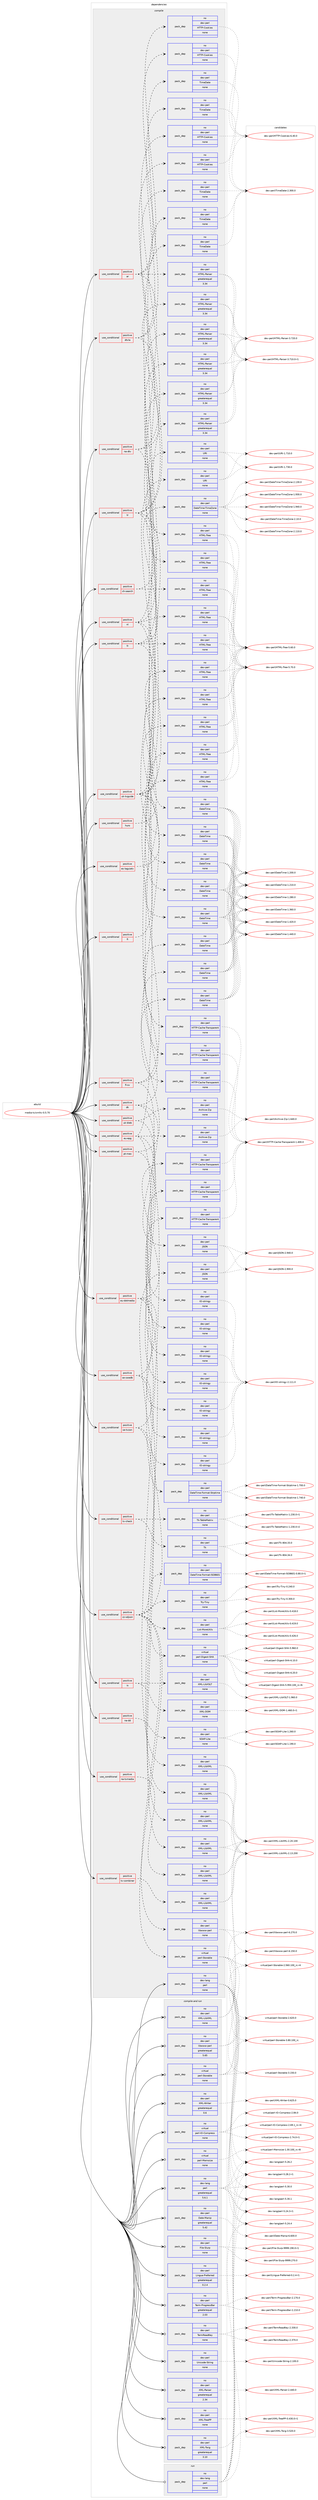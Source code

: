 digraph prolog {

# *************
# Graph options
# *************

newrank=true;
concentrate=true;
compound=true;
graph [rankdir=LR,fontname=Helvetica,fontsize=10,ranksep=1.5];#, ranksep=2.5, nodesep=0.2];
edge  [arrowhead=vee];
node  [fontname=Helvetica,fontsize=10];

# **********
# The ebuild
# **********

subgraph cluster_leftcol {
color=gray;
rank=same;
label=<<i>ebuild</i>>;
id [label="media-tv/xmltv-0.5.70", color=red, width=4, href="../media-tv/xmltv-0.5.70.svg"];
}

# ****************
# The dependencies
# ****************

subgraph cluster_midcol {
color=gray;
label=<<i>dependencies</i>>;
subgraph cluster_compile {
fillcolor="#eeeeee";
style=filled;
label=<<i>compile</i>>;
subgraph cond195711 {
dependency805670 [label=<<TABLE BORDER="0" CELLBORDER="1" CELLSPACING="0" CELLPADDING="4"><TR><TD ROWSPAN="3" CELLPADDING="10">use_conditional</TD></TR><TR><TD>positive</TD></TR><TR><TD>ar</TD></TR></TABLE>>, shape=none, color=red];
subgraph pack595891 {
dependency805671 [label=<<TABLE BORDER="0" CELLBORDER="1" CELLSPACING="0" CELLPADDING="4" WIDTH="220"><TR><TD ROWSPAN="6" CELLPADDING="30">pack_dep</TD></TR><TR><TD WIDTH="110">no</TD></TR><TR><TD>dev-perl</TD></TR><TR><TD>HTML-Tree</TD></TR><TR><TD>none</TD></TR><TR><TD></TD></TR></TABLE>>, shape=none, color=blue];
}
dependency805670:e -> dependency805671:w [weight=20,style="dashed",arrowhead="vee"];
subgraph pack595892 {
dependency805672 [label=<<TABLE BORDER="0" CELLBORDER="1" CELLSPACING="0" CELLPADDING="4" WIDTH="220"><TR><TD ROWSPAN="6" CELLPADDING="30">pack_dep</TD></TR><TR><TD WIDTH="110">no</TD></TR><TR><TD>dev-perl</TD></TR><TR><TD>HTML-Parser</TD></TR><TR><TD>greaterequal</TD></TR><TR><TD>3.34</TD></TR></TABLE>>, shape=none, color=blue];
}
dependency805670:e -> dependency805672:w [weight=20,style="dashed",arrowhead="vee"];
subgraph pack595893 {
dependency805673 [label=<<TABLE BORDER="0" CELLBORDER="1" CELLSPACING="0" CELLPADDING="4" WIDTH="220"><TR><TD ROWSPAN="6" CELLPADDING="30">pack_dep</TD></TR><TR><TD WIDTH="110">no</TD></TR><TR><TD>dev-perl</TD></TR><TR><TD>HTTP-Cookies</TD></TR><TR><TD>none</TD></TR><TR><TD></TD></TR></TABLE>>, shape=none, color=blue];
}
dependency805670:e -> dependency805673:w [weight=20,style="dashed",arrowhead="vee"];
subgraph pack595894 {
dependency805674 [label=<<TABLE BORDER="0" CELLBORDER="1" CELLSPACING="0" CELLPADDING="4" WIDTH="220"><TR><TD ROWSPAN="6" CELLPADDING="30">pack_dep</TD></TR><TR><TD WIDTH="110">no</TD></TR><TR><TD>dev-perl</TD></TR><TR><TD>TimeDate</TD></TR><TR><TD>none</TD></TR><TR><TD></TD></TR></TABLE>>, shape=none, color=blue];
}
dependency805670:e -> dependency805674:w [weight=20,style="dashed",arrowhead="vee"];
}
id:e -> dependency805670:w [weight=20,style="solid",arrowhead="vee"];
subgraph cond195712 {
dependency805675 [label=<<TABLE BORDER="0" CELLBORDER="1" CELLSPACING="0" CELLPADDING="4"><TR><TD ROWSPAN="3" CELLPADDING="10">use_conditional</TD></TR><TR><TD>positive</TD></TR><TR><TD>ch-search</TD></TR></TABLE>>, shape=none, color=red];
subgraph pack595895 {
dependency805676 [label=<<TABLE BORDER="0" CELLBORDER="1" CELLSPACING="0" CELLPADDING="4" WIDTH="220"><TR><TD ROWSPAN="6" CELLPADDING="30">pack_dep</TD></TR><TR><TD WIDTH="110">no</TD></TR><TR><TD>dev-perl</TD></TR><TR><TD>HTML-Tree</TD></TR><TR><TD>none</TD></TR><TR><TD></TD></TR></TABLE>>, shape=none, color=blue];
}
dependency805675:e -> dependency805676:w [weight=20,style="dashed",arrowhead="vee"];
subgraph pack595896 {
dependency805677 [label=<<TABLE BORDER="0" CELLBORDER="1" CELLSPACING="0" CELLPADDING="4" WIDTH="220"><TR><TD ROWSPAN="6" CELLPADDING="30">pack_dep</TD></TR><TR><TD WIDTH="110">no</TD></TR><TR><TD>dev-perl</TD></TR><TR><TD>HTML-Parser</TD></TR><TR><TD>greaterequal</TD></TR><TR><TD>3.34</TD></TR></TABLE>>, shape=none, color=blue];
}
dependency805675:e -> dependency805677:w [weight=20,style="dashed",arrowhead="vee"];
}
id:e -> dependency805675:w [weight=20,style="solid",arrowhead="vee"];
subgraph cond195713 {
dependency805678 [label=<<TABLE BORDER="0" CELLBORDER="1" CELLSPACING="0" CELLPADDING="4"><TR><TD ROWSPAN="3" CELLPADDING="10">use_conditional</TD></TR><TR><TD>positive</TD></TR><TR><TD>dk</TD></TR></TABLE>>, shape=none, color=red];
subgraph pack595897 {
dependency805679 [label=<<TABLE BORDER="0" CELLBORDER="1" CELLSPACING="0" CELLPADDING="4" WIDTH="220"><TR><TD ROWSPAN="6" CELLPADDING="30">pack_dep</TD></TR><TR><TD WIDTH="110">no</TD></TR><TR><TD>dev-perl</TD></TR><TR><TD>JSON</TD></TR><TR><TD>none</TD></TR><TR><TD></TD></TR></TABLE>>, shape=none, color=blue];
}
dependency805678:e -> dependency805679:w [weight=20,style="dashed",arrowhead="vee"];
subgraph pack595898 {
dependency805680 [label=<<TABLE BORDER="0" CELLBORDER="1" CELLSPACING="0" CELLPADDING="4" WIDTH="220"><TR><TD ROWSPAN="6" CELLPADDING="30">pack_dep</TD></TR><TR><TD WIDTH="110">no</TD></TR><TR><TD>dev-perl</TD></TR><TR><TD>IO-stringy</TD></TR><TR><TD>none</TD></TR><TR><TD></TD></TR></TABLE>>, shape=none, color=blue];
}
dependency805678:e -> dependency805680:w [weight=20,style="dashed",arrowhead="vee"];
subgraph pack595899 {
dependency805681 [label=<<TABLE BORDER="0" CELLBORDER="1" CELLSPACING="0" CELLPADDING="4" WIDTH="220"><TR><TD ROWSPAN="6" CELLPADDING="30">pack_dep</TD></TR><TR><TD WIDTH="110">no</TD></TR><TR><TD>dev-perl</TD></TR><TR><TD>DateTime</TD></TR><TR><TD>none</TD></TR><TR><TD></TD></TR></TABLE>>, shape=none, color=blue];
}
dependency805678:e -> dependency805681:w [weight=20,style="dashed",arrowhead="vee"];
}
id:e -> dependency805678:w [weight=20,style="solid",arrowhead="vee"];
subgraph cond195714 {
dependency805682 [label=<<TABLE BORDER="0" CELLBORDER="1" CELLSPACING="0" CELLPADDING="4"><TR><TD ROWSPAN="3" CELLPADDING="10">use_conditional</TD></TR><TR><TD>positive</TD></TR><TR><TD>dtvla</TD></TR></TABLE>>, shape=none, color=red];
subgraph pack595900 {
dependency805683 [label=<<TABLE BORDER="0" CELLBORDER="1" CELLSPACING="0" CELLPADDING="4" WIDTH="220"><TR><TD ROWSPAN="6" CELLPADDING="30">pack_dep</TD></TR><TR><TD WIDTH="110">no</TD></TR><TR><TD>dev-perl</TD></TR><TR><TD>HTML-Tree</TD></TR><TR><TD>none</TD></TR><TR><TD></TD></TR></TABLE>>, shape=none, color=blue];
}
dependency805682:e -> dependency805683:w [weight=20,style="dashed",arrowhead="vee"];
subgraph pack595901 {
dependency805684 [label=<<TABLE BORDER="0" CELLBORDER="1" CELLSPACING="0" CELLPADDING="4" WIDTH="220"><TR><TD ROWSPAN="6" CELLPADDING="30">pack_dep</TD></TR><TR><TD WIDTH="110">no</TD></TR><TR><TD>dev-perl</TD></TR><TR><TD>HTTP-Cookies</TD></TR><TR><TD>none</TD></TR><TR><TD></TD></TR></TABLE>>, shape=none, color=blue];
}
dependency805682:e -> dependency805684:w [weight=20,style="dashed",arrowhead="vee"];
subgraph pack595902 {
dependency805685 [label=<<TABLE BORDER="0" CELLBORDER="1" CELLSPACING="0" CELLPADDING="4" WIDTH="220"><TR><TD ROWSPAN="6" CELLPADDING="30">pack_dep</TD></TR><TR><TD WIDTH="110">no</TD></TR><TR><TD>dev-perl</TD></TR><TR><TD>TimeDate</TD></TR><TR><TD>none</TD></TR><TR><TD></TD></TR></TABLE>>, shape=none, color=blue];
}
dependency805682:e -> dependency805685:w [weight=20,style="dashed",arrowhead="vee"];
}
id:e -> dependency805682:w [weight=20,style="solid",arrowhead="vee"];
subgraph cond195715 {
dependency805686 [label=<<TABLE BORDER="0" CELLBORDER="1" CELLSPACING="0" CELLPADDING="4"><TR><TD ROWSPAN="3" CELLPADDING="10">use_conditional</TD></TR><TR><TD>positive</TD></TR><TR><TD>es-laguiatv</TD></TR></TABLE>>, shape=none, color=red];
subgraph pack595903 {
dependency805687 [label=<<TABLE BORDER="0" CELLBORDER="1" CELLSPACING="0" CELLPADDING="4" WIDTH="220"><TR><TD ROWSPAN="6" CELLPADDING="30">pack_dep</TD></TR><TR><TD WIDTH="110">no</TD></TR><TR><TD>dev-perl</TD></TR><TR><TD>HTML-Tree</TD></TR><TR><TD>none</TD></TR><TR><TD></TD></TR></TABLE>>, shape=none, color=blue];
}
dependency805686:e -> dependency805687:w [weight=20,style="dashed",arrowhead="vee"];
}
id:e -> dependency805686:w [weight=20,style="solid",arrowhead="vee"];
subgraph cond195716 {
dependency805688 [label=<<TABLE BORDER="0" CELLBORDER="1" CELLSPACING="0" CELLPADDING="4"><TR><TD ROWSPAN="3" CELLPADDING="10">use_conditional</TD></TR><TR><TD>positive</TD></TR><TR><TD>eu-dotmedia</TD></TR></TABLE>>, shape=none, color=red];
subgraph pack595904 {
dependency805689 [label=<<TABLE BORDER="0" CELLBORDER="1" CELLSPACING="0" CELLPADDING="4" WIDTH="220"><TR><TD ROWSPAN="6" CELLPADDING="30">pack_dep</TD></TR><TR><TD WIDTH="110">no</TD></TR><TR><TD>dev-perl</TD></TR><TR><TD>XML-LibXML</TD></TR><TR><TD>none</TD></TR><TR><TD></TD></TR></TABLE>>, shape=none, color=blue];
}
dependency805688:e -> dependency805689:w [weight=20,style="dashed",arrowhead="vee"];
subgraph pack595905 {
dependency805690 [label=<<TABLE BORDER="0" CELLBORDER="1" CELLSPACING="0" CELLPADDING="4" WIDTH="220"><TR><TD ROWSPAN="6" CELLPADDING="30">pack_dep</TD></TR><TR><TD WIDTH="110">no</TD></TR><TR><TD>dev-perl</TD></TR><TR><TD>IO-stringy</TD></TR><TR><TD>none</TD></TR><TR><TD></TD></TR></TABLE>>, shape=none, color=blue];
}
dependency805688:e -> dependency805690:w [weight=20,style="dashed",arrowhead="vee"];
subgraph pack595906 {
dependency805691 [label=<<TABLE BORDER="0" CELLBORDER="1" CELLSPACING="0" CELLPADDING="4" WIDTH="220"><TR><TD ROWSPAN="6" CELLPADDING="30">pack_dep</TD></TR><TR><TD WIDTH="110">no</TD></TR><TR><TD>dev-perl</TD></TR><TR><TD>HTTP-Cache-Transparent</TD></TR><TR><TD>none</TD></TR><TR><TD></TD></TR></TABLE>>, shape=none, color=blue];
}
dependency805688:e -> dependency805691:w [weight=20,style="dashed",arrowhead="vee"];
}
id:e -> dependency805688:w [weight=20,style="solid",arrowhead="vee"];
subgraph cond195717 {
dependency805692 [label=<<TABLE BORDER="0" CELLBORDER="1" CELLSPACING="0" CELLPADDING="4"><TR><TD ROWSPAN="3" CELLPADDING="10">use_conditional</TD></TR><TR><TD>positive</TD></TR><TR><TD>eu-epg</TD></TR></TABLE>>, shape=none, color=red];
subgraph pack595907 {
dependency805693 [label=<<TABLE BORDER="0" CELLBORDER="1" CELLSPACING="0" CELLPADDING="4" WIDTH="220"><TR><TD ROWSPAN="6" CELLPADDING="30">pack_dep</TD></TR><TR><TD WIDTH="110">no</TD></TR><TR><TD>dev-perl</TD></TR><TR><TD>Archive-Zip</TD></TR><TR><TD>none</TD></TR><TR><TD></TD></TR></TABLE>>, shape=none, color=blue];
}
dependency805692:e -> dependency805693:w [weight=20,style="dashed",arrowhead="vee"];
subgraph pack595908 {
dependency805694 [label=<<TABLE BORDER="0" CELLBORDER="1" CELLSPACING="0" CELLPADDING="4" WIDTH="220"><TR><TD ROWSPAN="6" CELLPADDING="30">pack_dep</TD></TR><TR><TD WIDTH="110">no</TD></TR><TR><TD>dev-perl</TD></TR><TR><TD>DateTime-Format-Strptime</TD></TR><TR><TD>none</TD></TR><TR><TD></TD></TR></TABLE>>, shape=none, color=blue];
}
dependency805692:e -> dependency805694:w [weight=20,style="dashed",arrowhead="vee"];
subgraph pack595909 {
dependency805695 [label=<<TABLE BORDER="0" CELLBORDER="1" CELLSPACING="0" CELLPADDING="4" WIDTH="220"><TR><TD ROWSPAN="6" CELLPADDING="30">pack_dep</TD></TR><TR><TD WIDTH="110">no</TD></TR><TR><TD>dev-perl</TD></TR><TR><TD>HTML-Parser</TD></TR><TR><TD>greaterequal</TD></TR><TR><TD>3.34</TD></TR></TABLE>>, shape=none, color=blue];
}
dependency805692:e -> dependency805695:w [weight=20,style="dashed",arrowhead="vee"];
subgraph pack595910 {
dependency805696 [label=<<TABLE BORDER="0" CELLBORDER="1" CELLSPACING="0" CELLPADDING="4" WIDTH="220"><TR><TD ROWSPAN="6" CELLPADDING="30">pack_dep</TD></TR><TR><TD WIDTH="110">no</TD></TR><TR><TD>dev-perl</TD></TR><TR><TD>IO-stringy</TD></TR><TR><TD>none</TD></TR><TR><TD></TD></TR></TABLE>>, shape=none, color=blue];
}
dependency805692:e -> dependency805696:w [weight=20,style="dashed",arrowhead="vee"];
}
id:e -> dependency805692:w [weight=20,style="solid",arrowhead="vee"];
subgraph cond195718 {
dependency805697 [label=<<TABLE BORDER="0" CELLBORDER="1" CELLSPACING="0" CELLPADDING="4"><TR><TD ROWSPAN="3" CELLPADDING="10">use_conditional</TD></TR><TR><TD>positive</TD></TR><TR><TD>fi</TD></TR></TABLE>>, shape=none, color=red];
subgraph pack595911 {
dependency805698 [label=<<TABLE BORDER="0" CELLBORDER="1" CELLSPACING="0" CELLPADDING="4" WIDTH="220"><TR><TD ROWSPAN="6" CELLPADDING="30">pack_dep</TD></TR><TR><TD WIDTH="110">no</TD></TR><TR><TD>dev-perl</TD></TR><TR><TD>HTML-Tree</TD></TR><TR><TD>none</TD></TR><TR><TD></TD></TR></TABLE>>, shape=none, color=blue];
}
dependency805697:e -> dependency805698:w [weight=20,style="dashed",arrowhead="vee"];
}
id:e -> dependency805697:w [weight=20,style="solid",arrowhead="vee"];
subgraph cond195719 {
dependency805699 [label=<<TABLE BORDER="0" CELLBORDER="1" CELLSPACING="0" CELLPADDING="4"><TR><TD ROWSPAN="3" CELLPADDING="10">use_conditional</TD></TR><TR><TD>positive</TD></TR><TR><TD>fi-sv</TD></TR></TABLE>>, shape=none, color=red];
subgraph pack595912 {
dependency805700 [label=<<TABLE BORDER="0" CELLBORDER="1" CELLSPACING="0" CELLPADDING="4" WIDTH="220"><TR><TD ROWSPAN="6" CELLPADDING="30">pack_dep</TD></TR><TR><TD WIDTH="110">no</TD></TR><TR><TD>dev-perl</TD></TR><TR><TD>IO-stringy</TD></TR><TR><TD>none</TD></TR><TR><TD></TD></TR></TABLE>>, shape=none, color=blue];
}
dependency805699:e -> dependency805700:w [weight=20,style="dashed",arrowhead="vee"];
subgraph pack595913 {
dependency805701 [label=<<TABLE BORDER="0" CELLBORDER="1" CELLSPACING="0" CELLPADDING="4" WIDTH="220"><TR><TD ROWSPAN="6" CELLPADDING="30">pack_dep</TD></TR><TR><TD WIDTH="110">no</TD></TR><TR><TD>dev-perl</TD></TR><TR><TD>HTML-Tree</TD></TR><TR><TD>none</TD></TR><TR><TD></TD></TR></TABLE>>, shape=none, color=blue];
}
dependency805699:e -> dependency805701:w [weight=20,style="dashed",arrowhead="vee"];
subgraph pack595914 {
dependency805702 [label=<<TABLE BORDER="0" CELLBORDER="1" CELLSPACING="0" CELLPADDING="4" WIDTH="220"><TR><TD ROWSPAN="6" CELLPADDING="30">pack_dep</TD></TR><TR><TD WIDTH="110">no</TD></TR><TR><TD>dev-perl</TD></TR><TR><TD>DateTime</TD></TR><TR><TD>none</TD></TR><TR><TD></TD></TR></TABLE>>, shape=none, color=blue];
}
dependency805699:e -> dependency805702:w [weight=20,style="dashed",arrowhead="vee"];
}
id:e -> dependency805699:w [weight=20,style="solid",arrowhead="vee"];
subgraph cond195720 {
dependency805703 [label=<<TABLE BORDER="0" CELLBORDER="1" CELLSPACING="0" CELLPADDING="4"><TR><TD ROWSPAN="3" CELLPADDING="10">use_conditional</TD></TR><TR><TD>positive</TD></TR><TR><TD>fr</TD></TR></TABLE>>, shape=none, color=red];
subgraph pack595915 {
dependency805704 [label=<<TABLE BORDER="0" CELLBORDER="1" CELLSPACING="0" CELLPADDING="4" WIDTH="220"><TR><TD ROWSPAN="6" CELLPADDING="30">pack_dep</TD></TR><TR><TD WIDTH="110">no</TD></TR><TR><TD>dev-perl</TD></TR><TR><TD>DateTime-TimeZone</TD></TR><TR><TD>none</TD></TR><TR><TD></TD></TR></TABLE>>, shape=none, color=blue];
}
dependency805703:e -> dependency805704:w [weight=20,style="dashed",arrowhead="vee"];
subgraph pack595916 {
dependency805705 [label=<<TABLE BORDER="0" CELLBORDER="1" CELLSPACING="0" CELLPADDING="4" WIDTH="220"><TR><TD ROWSPAN="6" CELLPADDING="30">pack_dep</TD></TR><TR><TD WIDTH="110">no</TD></TR><TR><TD>dev-perl</TD></TR><TR><TD>HTML-Tree</TD></TR><TR><TD>none</TD></TR><TR><TD></TD></TR></TABLE>>, shape=none, color=blue];
}
dependency805703:e -> dependency805705:w [weight=20,style="dashed",arrowhead="vee"];
subgraph pack595917 {
dependency805706 [label=<<TABLE BORDER="0" CELLBORDER="1" CELLSPACING="0" CELLPADDING="4" WIDTH="220"><TR><TD ROWSPAN="6" CELLPADDING="30">pack_dep</TD></TR><TR><TD WIDTH="110">no</TD></TR><TR><TD>dev-perl</TD></TR><TR><TD>DateTime</TD></TR><TR><TD>none</TD></TR><TR><TD></TD></TR></TABLE>>, shape=none, color=blue];
}
dependency805703:e -> dependency805706:w [weight=20,style="dashed",arrowhead="vee"];
subgraph pack595918 {
dependency805707 [label=<<TABLE BORDER="0" CELLBORDER="1" CELLSPACING="0" CELLPADDING="4" WIDTH="220"><TR><TD ROWSPAN="6" CELLPADDING="30">pack_dep</TD></TR><TR><TD WIDTH="110">no</TD></TR><TR><TD>dev-perl</TD></TR><TR><TD>HTML-Parser</TD></TR><TR><TD>greaterequal</TD></TR><TR><TD>3.34</TD></TR></TABLE>>, shape=none, color=blue];
}
dependency805703:e -> dependency805707:w [weight=20,style="dashed",arrowhead="vee"];
}
id:e -> dependency805703:w [weight=20,style="solid",arrowhead="vee"];
subgraph cond195721 {
dependency805708 [label=<<TABLE BORDER="0" CELLBORDER="1" CELLSPACING="0" CELLPADDING="4"><TR><TD ROWSPAN="3" CELLPADDING="10">use_conditional</TD></TR><TR><TD>positive</TD></TR><TR><TD>huro</TD></TR></TABLE>>, shape=none, color=red];
subgraph pack595919 {
dependency805709 [label=<<TABLE BORDER="0" CELLBORDER="1" CELLSPACING="0" CELLPADDING="4" WIDTH="220"><TR><TD ROWSPAN="6" CELLPADDING="30">pack_dep</TD></TR><TR><TD WIDTH="110">no</TD></TR><TR><TD>dev-perl</TD></TR><TR><TD>HTML-Tree</TD></TR><TR><TD>none</TD></TR><TR><TD></TD></TR></TABLE>>, shape=none, color=blue];
}
dependency805708:e -> dependency805709:w [weight=20,style="dashed",arrowhead="vee"];
}
id:e -> dependency805708:w [weight=20,style="solid",arrowhead="vee"];
subgraph cond195722 {
dependency805710 [label=<<TABLE BORDER="0" CELLBORDER="1" CELLSPACING="0" CELLPADDING="4"><TR><TD ROWSPAN="3" CELLPADDING="10">use_conditional</TD></TR><TR><TD>positive</TD></TR><TR><TD>is</TD></TR></TABLE>>, shape=none, color=red];
subgraph pack595920 {
dependency805711 [label=<<TABLE BORDER="0" CELLBORDER="1" CELLSPACING="0" CELLPADDING="4" WIDTH="220"><TR><TD ROWSPAN="6" CELLPADDING="30">pack_dep</TD></TR><TR><TD WIDTH="110">no</TD></TR><TR><TD>dev-perl</TD></TR><TR><TD>XML-DOM</TD></TR><TR><TD>none</TD></TR><TR><TD></TD></TR></TABLE>>, shape=none, color=blue];
}
dependency805710:e -> dependency805711:w [weight=20,style="dashed",arrowhead="vee"];
subgraph pack595921 {
dependency805712 [label=<<TABLE BORDER="0" CELLBORDER="1" CELLSPACING="0" CELLPADDING="4" WIDTH="220"><TR><TD ROWSPAN="6" CELLPADDING="30">pack_dep</TD></TR><TR><TD WIDTH="110">no</TD></TR><TR><TD>dev-perl</TD></TR><TR><TD>XML-LibXSLT</TD></TR><TR><TD>none</TD></TR><TR><TD></TD></TR></TABLE>>, shape=none, color=blue];
}
dependency805710:e -> dependency805712:w [weight=20,style="dashed",arrowhead="vee"];
}
id:e -> dependency805710:w [weight=20,style="solid",arrowhead="vee"];
subgraph cond195723 {
dependency805713 [label=<<TABLE BORDER="0" CELLBORDER="1" CELLSPACING="0" CELLPADDING="4"><TR><TD ROWSPAN="3" CELLPADDING="10">use_conditional</TD></TR><TR><TD>positive</TD></TR><TR><TD>na-dd</TD></TR></TABLE>>, shape=none, color=red];
subgraph pack595922 {
dependency805714 [label=<<TABLE BORDER="0" CELLBORDER="1" CELLSPACING="0" CELLPADDING="4" WIDTH="220"><TR><TD ROWSPAN="6" CELLPADDING="30">pack_dep</TD></TR><TR><TD WIDTH="110">no</TD></TR><TR><TD>dev-perl</TD></TR><TR><TD>SOAP-Lite</TD></TR><TR><TD>none</TD></TR><TR><TD></TD></TR></TABLE>>, shape=none, color=blue];
}
dependency805713:e -> dependency805714:w [weight=20,style="dashed",arrowhead="vee"];
}
id:e -> dependency805713:w [weight=20,style="solid",arrowhead="vee"];
subgraph cond195724 {
dependency805715 [label=<<TABLE BORDER="0" CELLBORDER="1" CELLSPACING="0" CELLPADDING="4"><TR><TD ROWSPAN="3" CELLPADDING="10">use_conditional</TD></TR><TR><TD>positive</TD></TR><TR><TD>na-dtv</TD></TR></TABLE>>, shape=none, color=red];
subgraph pack595923 {
dependency805716 [label=<<TABLE BORDER="0" CELLBORDER="1" CELLSPACING="0" CELLPADDING="4" WIDTH="220"><TR><TD ROWSPAN="6" CELLPADDING="30">pack_dep</TD></TR><TR><TD WIDTH="110">no</TD></TR><TR><TD>dev-perl</TD></TR><TR><TD>HTML-Parser</TD></TR><TR><TD>greaterequal</TD></TR><TR><TD>3.34</TD></TR></TABLE>>, shape=none, color=blue];
}
dependency805715:e -> dependency805716:w [weight=20,style="dashed",arrowhead="vee"];
subgraph pack595924 {
dependency805717 [label=<<TABLE BORDER="0" CELLBORDER="1" CELLSPACING="0" CELLPADDING="4" WIDTH="220"><TR><TD ROWSPAN="6" CELLPADDING="30">pack_dep</TD></TR><TR><TD WIDTH="110">no</TD></TR><TR><TD>dev-perl</TD></TR><TR><TD>DateTime</TD></TR><TR><TD>none</TD></TR><TR><TD></TD></TR></TABLE>>, shape=none, color=blue];
}
dependency805715:e -> dependency805717:w [weight=20,style="dashed",arrowhead="vee"];
subgraph pack595925 {
dependency805718 [label=<<TABLE BORDER="0" CELLBORDER="1" CELLSPACING="0" CELLPADDING="4" WIDTH="220"><TR><TD ROWSPAN="6" CELLPADDING="30">pack_dep</TD></TR><TR><TD WIDTH="110">no</TD></TR><TR><TD>dev-perl</TD></TR><TR><TD>HTTP-Cookies</TD></TR><TR><TD>none</TD></TR><TR><TD></TD></TR></TABLE>>, shape=none, color=blue];
}
dependency805715:e -> dependency805718:w [weight=20,style="dashed",arrowhead="vee"];
}
id:e -> dependency805715:w [weight=20,style="solid",arrowhead="vee"];
subgraph cond195725 {
dependency805719 [label=<<TABLE BORDER="0" CELLBORDER="1" CELLSPACING="0" CELLPADDING="4"><TR><TD ROWSPAN="3" CELLPADDING="10">use_conditional</TD></TR><TR><TD>positive</TD></TR><TR><TD>na-tvmedia</TD></TR></TABLE>>, shape=none, color=red];
subgraph pack595926 {
dependency805720 [label=<<TABLE BORDER="0" CELLBORDER="1" CELLSPACING="0" CELLPADDING="4" WIDTH="220"><TR><TD ROWSPAN="6" CELLPADDING="30">pack_dep</TD></TR><TR><TD WIDTH="110">no</TD></TR><TR><TD>dev-perl</TD></TR><TR><TD>XML-LibXML</TD></TR><TR><TD>none</TD></TR><TR><TD></TD></TR></TABLE>>, shape=none, color=blue];
}
dependency805719:e -> dependency805720:w [weight=20,style="dashed",arrowhead="vee"];
}
id:e -> dependency805719:w [weight=20,style="solid",arrowhead="vee"];
subgraph cond195726 {
dependency805721 [label=<<TABLE BORDER="0" CELLBORDER="1" CELLSPACING="0" CELLPADDING="4"><TR><TD ROWSPAN="3" CELLPADDING="10">use_conditional</TD></TR><TR><TD>positive</TD></TR><TR><TD>nl</TD></TR></TABLE>>, shape=none, color=red];
subgraph pack595927 {
dependency805722 [label=<<TABLE BORDER="0" CELLBORDER="1" CELLSPACING="0" CELLPADDING="4" WIDTH="220"><TR><TD ROWSPAN="6" CELLPADDING="30">pack_dep</TD></TR><TR><TD WIDTH="110">no</TD></TR><TR><TD>dev-perl</TD></TR><TR><TD>HTTP-Cache-Transparent</TD></TR><TR><TD>none</TD></TR><TR><TD></TD></TR></TABLE>>, shape=none, color=blue];
}
dependency805721:e -> dependency805722:w [weight=20,style="dashed",arrowhead="vee"];
subgraph pack595928 {
dependency805723 [label=<<TABLE BORDER="0" CELLBORDER="1" CELLSPACING="0" CELLPADDING="4" WIDTH="220"><TR><TD ROWSPAN="6" CELLPADDING="30">pack_dep</TD></TR><TR><TD WIDTH="110">no</TD></TR><TR><TD>dev-perl</TD></TR><TR><TD>HTML-Tree</TD></TR><TR><TD>none</TD></TR><TR><TD></TD></TR></TABLE>>, shape=none, color=blue];
}
dependency805721:e -> dependency805723:w [weight=20,style="dashed",arrowhead="vee"];
subgraph pack595929 {
dependency805724 [label=<<TABLE BORDER="0" CELLBORDER="1" CELLSPACING="0" CELLPADDING="4" WIDTH="220"><TR><TD ROWSPAN="6" CELLPADDING="30">pack_dep</TD></TR><TR><TD WIDTH="110">no</TD></TR><TR><TD>dev-perl</TD></TR><TR><TD>DateTime</TD></TR><TR><TD>none</TD></TR><TR><TD></TD></TR></TABLE>>, shape=none, color=blue];
}
dependency805721:e -> dependency805724:w [weight=20,style="dashed",arrowhead="vee"];
subgraph pack595930 {
dependency805725 [label=<<TABLE BORDER="0" CELLBORDER="1" CELLSPACING="0" CELLPADDING="4" WIDTH="220"><TR><TD ROWSPAN="6" CELLPADDING="30">pack_dep</TD></TR><TR><TD WIDTH="110">no</TD></TR><TR><TD>dev-perl</TD></TR><TR><TD>HTML-Parser</TD></TR><TR><TD>greaterequal</TD></TR><TR><TD>3.34</TD></TR></TABLE>>, shape=none, color=blue];
}
dependency805721:e -> dependency805725:w [weight=20,style="dashed",arrowhead="vee"];
subgraph pack595931 {
dependency805726 [label=<<TABLE BORDER="0" CELLBORDER="1" CELLSPACING="0" CELLPADDING="4" WIDTH="220"><TR><TD ROWSPAN="6" CELLPADDING="30">pack_dep</TD></TR><TR><TD WIDTH="110">no</TD></TR><TR><TD>dev-perl</TD></TR><TR><TD>TimeDate</TD></TR><TR><TD>none</TD></TR><TR><TD></TD></TR></TABLE>>, shape=none, color=blue];
}
dependency805721:e -> dependency805726:w [weight=20,style="dashed",arrowhead="vee"];
}
id:e -> dependency805721:w [weight=20,style="solid",arrowhead="vee"];
subgraph cond195727 {
dependency805727 [label=<<TABLE BORDER="0" CELLBORDER="1" CELLSPACING="0" CELLPADDING="4"><TR><TD ROWSPAN="3" CELLPADDING="10">use_conditional</TD></TR><TR><TD>positive</TD></TR><TR><TD>pt-meo</TD></TR></TABLE>>, shape=none, color=red];
subgraph pack595932 {
dependency805728 [label=<<TABLE BORDER="0" CELLBORDER="1" CELLSPACING="0" CELLPADDING="4" WIDTH="220"><TR><TD ROWSPAN="6" CELLPADDING="30">pack_dep</TD></TR><TR><TD WIDTH="110">no</TD></TR><TR><TD>dev-perl</TD></TR><TR><TD>XML-LibXML</TD></TR><TR><TD>none</TD></TR><TR><TD></TD></TR></TABLE>>, shape=none, color=blue];
}
dependency805727:e -> dependency805728:w [weight=20,style="dashed",arrowhead="vee"];
subgraph pack595933 {
dependency805729 [label=<<TABLE BORDER="0" CELLBORDER="1" CELLSPACING="0" CELLPADDING="4" WIDTH="220"><TR><TD ROWSPAN="6" CELLPADDING="30">pack_dep</TD></TR><TR><TD WIDTH="110">no</TD></TR><TR><TD>dev-perl</TD></TR><TR><TD>DateTime</TD></TR><TR><TD>none</TD></TR><TR><TD></TD></TR></TABLE>>, shape=none, color=blue];
}
dependency805727:e -> dependency805729:w [weight=20,style="dashed",arrowhead="vee"];
}
id:e -> dependency805727:w [weight=20,style="solid",arrowhead="vee"];
subgraph cond195728 {
dependency805730 [label=<<TABLE BORDER="0" CELLBORDER="1" CELLSPACING="0" CELLPADDING="4"><TR><TD ROWSPAN="3" CELLPADDING="10">use_conditional</TD></TR><TR><TD>positive</TD></TR><TR><TD>se-swedb</TD></TR></TABLE>>, shape=none, color=red];
subgraph pack595934 {
dependency805731 [label=<<TABLE BORDER="0" CELLBORDER="1" CELLSPACING="0" CELLPADDING="4" WIDTH="220"><TR><TD ROWSPAN="6" CELLPADDING="30">pack_dep</TD></TR><TR><TD WIDTH="110">no</TD></TR><TR><TD>dev-perl</TD></TR><TR><TD>XML-LibXML</TD></TR><TR><TD>none</TD></TR><TR><TD></TD></TR></TABLE>>, shape=none, color=blue];
}
dependency805730:e -> dependency805731:w [weight=20,style="dashed",arrowhead="vee"];
subgraph pack595935 {
dependency805732 [label=<<TABLE BORDER="0" CELLBORDER="1" CELLSPACING="0" CELLPADDING="4" WIDTH="220"><TR><TD ROWSPAN="6" CELLPADDING="30">pack_dep</TD></TR><TR><TD WIDTH="110">no</TD></TR><TR><TD>dev-perl</TD></TR><TR><TD>IO-stringy</TD></TR><TR><TD>none</TD></TR><TR><TD></TD></TR></TABLE>>, shape=none, color=blue];
}
dependency805730:e -> dependency805732:w [weight=20,style="dashed",arrowhead="vee"];
subgraph pack595936 {
dependency805733 [label=<<TABLE BORDER="0" CELLBORDER="1" CELLSPACING="0" CELLPADDING="4" WIDTH="220"><TR><TD ROWSPAN="6" CELLPADDING="30">pack_dep</TD></TR><TR><TD WIDTH="110">no</TD></TR><TR><TD>dev-perl</TD></TR><TR><TD>HTTP-Cache-Transparent</TD></TR><TR><TD>none</TD></TR><TR><TD></TD></TR></TABLE>>, shape=none, color=blue];
}
dependency805730:e -> dependency805733:w [weight=20,style="dashed",arrowhead="vee"];
}
id:e -> dependency805730:w [weight=20,style="solid",arrowhead="vee"];
subgraph cond195729 {
dependency805734 [label=<<TABLE BORDER="0" CELLBORDER="1" CELLSPACING="0" CELLPADDING="4"><TR><TD ROWSPAN="3" CELLPADDING="10">use_conditional</TD></TR><TR><TD>positive</TD></TR><TR><TD>se-tvzon</TD></TR></TABLE>>, shape=none, color=red];
subgraph pack595937 {
dependency805735 [label=<<TABLE BORDER="0" CELLBORDER="1" CELLSPACING="0" CELLPADDING="4" WIDTH="220"><TR><TD ROWSPAN="6" CELLPADDING="30">pack_dep</TD></TR><TR><TD WIDTH="110">no</TD></TR><TR><TD>dev-perl</TD></TR><TR><TD>XML-LibXML</TD></TR><TR><TD>none</TD></TR><TR><TD></TD></TR></TABLE>>, shape=none, color=blue];
}
dependency805734:e -> dependency805735:w [weight=20,style="dashed",arrowhead="vee"];
subgraph pack595938 {
dependency805736 [label=<<TABLE BORDER="0" CELLBORDER="1" CELLSPACING="0" CELLPADDING="4" WIDTH="220"><TR><TD ROWSPAN="6" CELLPADDING="30">pack_dep</TD></TR><TR><TD WIDTH="110">no</TD></TR><TR><TD>dev-perl</TD></TR><TR><TD>IO-stringy</TD></TR><TR><TD>none</TD></TR><TR><TD></TD></TR></TABLE>>, shape=none, color=blue];
}
dependency805734:e -> dependency805736:w [weight=20,style="dashed",arrowhead="vee"];
subgraph pack595939 {
dependency805737 [label=<<TABLE BORDER="0" CELLBORDER="1" CELLSPACING="0" CELLPADDING="4" WIDTH="220"><TR><TD ROWSPAN="6" CELLPADDING="30">pack_dep</TD></TR><TR><TD WIDTH="110">no</TD></TR><TR><TD>dev-perl</TD></TR><TR><TD>HTTP-Cache-Transparent</TD></TR><TR><TD>none</TD></TR><TR><TD></TD></TR></TABLE>>, shape=none, color=blue];
}
dependency805734:e -> dependency805737:w [weight=20,style="dashed",arrowhead="vee"];
}
id:e -> dependency805734:w [weight=20,style="solid",arrowhead="vee"];
subgraph cond195730 {
dependency805738 [label=<<TABLE BORDER="0" CELLBORDER="1" CELLSPACING="0" CELLPADDING="4"><TR><TD ROWSPAN="3" CELLPADDING="10">use_conditional</TD></TR><TR><TD>positive</TD></TR><TR><TD>tr</TD></TR></TABLE>>, shape=none, color=red];
subgraph pack595940 {
dependency805739 [label=<<TABLE BORDER="0" CELLBORDER="1" CELLSPACING="0" CELLPADDING="4" WIDTH="220"><TR><TD ROWSPAN="6" CELLPADDING="30">pack_dep</TD></TR><TR><TD WIDTH="110">no</TD></TR><TR><TD>dev-perl</TD></TR><TR><TD>URI</TD></TR><TR><TD>none</TD></TR><TR><TD></TD></TR></TABLE>>, shape=none, color=blue];
}
dependency805738:e -> dependency805739:w [weight=20,style="dashed",arrowhead="vee"];
subgraph pack595941 {
dependency805740 [label=<<TABLE BORDER="0" CELLBORDER="1" CELLSPACING="0" CELLPADDING="4" WIDTH="220"><TR><TD ROWSPAN="6" CELLPADDING="30">pack_dep</TD></TR><TR><TD WIDTH="110">no</TD></TR><TR><TD>dev-perl</TD></TR><TR><TD>HTTP-Cache-Transparent</TD></TR><TR><TD>none</TD></TR><TR><TD></TD></TR></TABLE>>, shape=none, color=blue];
}
dependency805738:e -> dependency805740:w [weight=20,style="dashed",arrowhead="vee"];
subgraph pack595942 {
dependency805741 [label=<<TABLE BORDER="0" CELLBORDER="1" CELLSPACING="0" CELLPADDING="4" WIDTH="220"><TR><TD ROWSPAN="6" CELLPADDING="30">pack_dep</TD></TR><TR><TD WIDTH="110">no</TD></TR><TR><TD>dev-perl</TD></TR><TR><TD>DateTime</TD></TR><TR><TD>none</TD></TR><TR><TD></TD></TR></TABLE>>, shape=none, color=blue];
}
dependency805738:e -> dependency805741:w [weight=20,style="dashed",arrowhead="vee"];
subgraph pack595943 {
dependency805742 [label=<<TABLE BORDER="0" CELLBORDER="1" CELLSPACING="0" CELLPADDING="4" WIDTH="220"><TR><TD ROWSPAN="6" CELLPADDING="30">pack_dep</TD></TR><TR><TD WIDTH="110">no</TD></TR><TR><TD>dev-perl</TD></TR><TR><TD>HTTP-Cookies</TD></TR><TR><TD>none</TD></TR><TR><TD></TD></TR></TABLE>>, shape=none, color=blue];
}
dependency805738:e -> dependency805742:w [weight=20,style="dashed",arrowhead="vee"];
subgraph pack595944 {
dependency805743 [label=<<TABLE BORDER="0" CELLBORDER="1" CELLSPACING="0" CELLPADDING="4" WIDTH="220"><TR><TD ROWSPAN="6" CELLPADDING="30">pack_dep</TD></TR><TR><TD WIDTH="110">no</TD></TR><TR><TD>dev-perl</TD></TR><TR><TD>TimeDate</TD></TR><TR><TD>none</TD></TR><TR><TD></TD></TR></TABLE>>, shape=none, color=blue];
}
dependency805738:e -> dependency805743:w [weight=20,style="dashed",arrowhead="vee"];
}
id:e -> dependency805738:w [weight=20,style="solid",arrowhead="vee"];
subgraph cond195731 {
dependency805744 [label=<<TABLE BORDER="0" CELLBORDER="1" CELLSPACING="0" CELLPADDING="4"><TR><TD ROWSPAN="3" CELLPADDING="10">use_conditional</TD></TR><TR><TD>positive</TD></TR><TR><TD>tv-check</TD></TR></TABLE>>, shape=none, color=red];
subgraph pack595945 {
dependency805745 [label=<<TABLE BORDER="0" CELLBORDER="1" CELLSPACING="0" CELLPADDING="4" WIDTH="220"><TR><TD ROWSPAN="6" CELLPADDING="30">pack_dep</TD></TR><TR><TD WIDTH="110">no</TD></TR><TR><TD>dev-perl</TD></TR><TR><TD>Tk</TD></TR><TR><TD>none</TD></TR><TR><TD></TD></TR></TABLE>>, shape=none, color=blue];
}
dependency805744:e -> dependency805745:w [weight=20,style="dashed",arrowhead="vee"];
subgraph pack595946 {
dependency805746 [label=<<TABLE BORDER="0" CELLBORDER="1" CELLSPACING="0" CELLPADDING="4" WIDTH="220"><TR><TD ROWSPAN="6" CELLPADDING="30">pack_dep</TD></TR><TR><TD WIDTH="110">no</TD></TR><TR><TD>dev-perl</TD></TR><TR><TD>Tk-TableMatrix</TD></TR><TR><TD>none</TD></TR><TR><TD></TD></TR></TABLE>>, shape=none, color=blue];
}
dependency805744:e -> dependency805746:w [weight=20,style="dashed",arrowhead="vee"];
}
id:e -> dependency805744:w [weight=20,style="solid",arrowhead="vee"];
subgraph cond195732 {
dependency805747 [label=<<TABLE BORDER="0" CELLBORDER="1" CELLSPACING="0" CELLPADDING="4"><TR><TD ROWSPAN="3" CELLPADDING="10">use_conditional</TD></TR><TR><TD>positive</TD></TR><TR><TD>tv-combiner</TD></TR></TABLE>>, shape=none, color=red];
subgraph pack595947 {
dependency805748 [label=<<TABLE BORDER="0" CELLBORDER="1" CELLSPACING="0" CELLPADDING="4" WIDTH="220"><TR><TD ROWSPAN="6" CELLPADDING="30">pack_dep</TD></TR><TR><TD WIDTH="110">no</TD></TR><TR><TD>dev-perl</TD></TR><TR><TD>XML-LibXML</TD></TR><TR><TD>none</TD></TR><TR><TD></TD></TR></TABLE>>, shape=none, color=blue];
}
dependency805747:e -> dependency805748:w [weight=20,style="dashed",arrowhead="vee"];
}
id:e -> dependency805747:w [weight=20,style="solid",arrowhead="vee"];
subgraph cond195733 {
dependency805749 [label=<<TABLE BORDER="0" CELLBORDER="1" CELLSPACING="0" CELLPADDING="4"><TR><TD ROWSPAN="3" CELLPADDING="10">use_conditional</TD></TR><TR><TD>positive</TD></TR><TR><TD>uk-bleb</TD></TR></TABLE>>, shape=none, color=red];
subgraph pack595948 {
dependency805750 [label=<<TABLE BORDER="0" CELLBORDER="1" CELLSPACING="0" CELLPADDING="4" WIDTH="220"><TR><TD ROWSPAN="6" CELLPADDING="30">pack_dep</TD></TR><TR><TD WIDTH="110">no</TD></TR><TR><TD>dev-perl</TD></TR><TR><TD>IO-stringy</TD></TR><TR><TD>none</TD></TR><TR><TD></TD></TR></TABLE>>, shape=none, color=blue];
}
dependency805749:e -> dependency805750:w [weight=20,style="dashed",arrowhead="vee"];
subgraph pack595949 {
dependency805751 [label=<<TABLE BORDER="0" CELLBORDER="1" CELLSPACING="0" CELLPADDING="4" WIDTH="220"><TR><TD ROWSPAN="6" CELLPADDING="30">pack_dep</TD></TR><TR><TD WIDTH="110">no</TD></TR><TR><TD>dev-perl</TD></TR><TR><TD>Archive-Zip</TD></TR><TR><TD>none</TD></TR><TR><TD></TD></TR></TABLE>>, shape=none, color=blue];
}
dependency805749:e -> dependency805751:w [weight=20,style="dashed",arrowhead="vee"];
}
id:e -> dependency805749:w [weight=20,style="solid",arrowhead="vee"];
subgraph cond195734 {
dependency805752 [label=<<TABLE BORDER="0" CELLBORDER="1" CELLSPACING="0" CELLPADDING="4"><TR><TD ROWSPAN="3" CELLPADDING="10">use_conditional</TD></TR><TR><TD>positive</TD></TR><TR><TD>uk-tvguide</TD></TR></TABLE>>, shape=none, color=red];
subgraph pack595950 {
dependency805753 [label=<<TABLE BORDER="0" CELLBORDER="1" CELLSPACING="0" CELLPADDING="4" WIDTH="220"><TR><TD ROWSPAN="6" CELLPADDING="30">pack_dep</TD></TR><TR><TD WIDTH="110">no</TD></TR><TR><TD>dev-perl</TD></TR><TR><TD>HTML-Tree</TD></TR><TR><TD>none</TD></TR><TR><TD></TD></TR></TABLE>>, shape=none, color=blue];
}
dependency805752:e -> dependency805753:w [weight=20,style="dashed",arrowhead="vee"];
subgraph pack595951 {
dependency805754 [label=<<TABLE BORDER="0" CELLBORDER="1" CELLSPACING="0" CELLPADDING="4" WIDTH="220"><TR><TD ROWSPAN="6" CELLPADDING="30">pack_dep</TD></TR><TR><TD WIDTH="110">no</TD></TR><TR><TD>dev-perl</TD></TR><TR><TD>URI</TD></TR><TR><TD>none</TD></TR><TR><TD></TD></TR></TABLE>>, shape=none, color=blue];
}
dependency805752:e -> dependency805754:w [weight=20,style="dashed",arrowhead="vee"];
subgraph pack595952 {
dependency805755 [label=<<TABLE BORDER="0" CELLBORDER="1" CELLSPACING="0" CELLPADDING="4" WIDTH="220"><TR><TD ROWSPAN="6" CELLPADDING="30">pack_dep</TD></TR><TR><TD WIDTH="110">no</TD></TR><TR><TD>dev-perl</TD></TR><TR><TD>HTTP-Cache-Transparent</TD></TR><TR><TD>none</TD></TR><TR><TD></TD></TR></TABLE>>, shape=none, color=blue];
}
dependency805752:e -> dependency805755:w [weight=20,style="dashed",arrowhead="vee"];
subgraph pack595953 {
dependency805756 [label=<<TABLE BORDER="0" CELLBORDER="1" CELLSPACING="0" CELLPADDING="4" WIDTH="220"><TR><TD ROWSPAN="6" CELLPADDING="30">pack_dep</TD></TR><TR><TD WIDTH="110">no</TD></TR><TR><TD>dev-perl</TD></TR><TR><TD>DateTime</TD></TR><TR><TD>none</TD></TR><TR><TD></TD></TR></TABLE>>, shape=none, color=blue];
}
dependency805752:e -> dependency805756:w [weight=20,style="dashed",arrowhead="vee"];
subgraph pack595954 {
dependency805757 [label=<<TABLE BORDER="0" CELLBORDER="1" CELLSPACING="0" CELLPADDING="4" WIDTH="220"><TR><TD ROWSPAN="6" CELLPADDING="30">pack_dep</TD></TR><TR><TD WIDTH="110">no</TD></TR><TR><TD>dev-perl</TD></TR><TR><TD>TimeDate</TD></TR><TR><TD>none</TD></TR><TR><TD></TD></TR></TABLE>>, shape=none, color=blue];
}
dependency805752:e -> dependency805757:w [weight=20,style="dashed",arrowhead="vee"];
}
id:e -> dependency805752:w [weight=20,style="solid",arrowhead="vee"];
subgraph cond195735 {
dependency805758 [label=<<TABLE BORDER="0" CELLBORDER="1" CELLSPACING="0" CELLPADDING="4"><TR><TD ROWSPAN="3" CELLPADDING="10">use_conditional</TD></TR><TR><TD>positive</TD></TR><TR><TD>zz-sdjson</TD></TR></TABLE>>, shape=none, color=red];
subgraph pack595955 {
dependency805759 [label=<<TABLE BORDER="0" CELLBORDER="1" CELLSPACING="0" CELLPADDING="4" WIDTH="220"><TR><TD ROWSPAN="6" CELLPADDING="30">pack_dep</TD></TR><TR><TD WIDTH="110">no</TD></TR><TR><TD>dev-perl</TD></TR><TR><TD>DateTime-Format-ISO8601</TD></TR><TR><TD>none</TD></TR><TR><TD></TD></TR></TABLE>>, shape=none, color=blue];
}
dependency805758:e -> dependency805759:w [weight=20,style="dashed",arrowhead="vee"];
subgraph pack595956 {
dependency805760 [label=<<TABLE BORDER="0" CELLBORDER="1" CELLSPACING="0" CELLPADDING="4" WIDTH="220"><TR><TD ROWSPAN="6" CELLPADDING="30">pack_dep</TD></TR><TR><TD WIDTH="110">no</TD></TR><TR><TD>virtual</TD></TR><TR><TD>perl-Digest-SHA</TD></TR><TR><TD>none</TD></TR><TR><TD></TD></TR></TABLE>>, shape=none, color=blue];
}
dependency805758:e -> dependency805760:w [weight=20,style="dashed",arrowhead="vee"];
subgraph pack595957 {
dependency805761 [label=<<TABLE BORDER="0" CELLBORDER="1" CELLSPACING="0" CELLPADDING="4" WIDTH="220"><TR><TD ROWSPAN="6" CELLPADDING="30">pack_dep</TD></TR><TR><TD WIDTH="110">no</TD></TR><TR><TD>dev-perl</TD></TR><TR><TD>JSON</TD></TR><TR><TD>none</TD></TR><TR><TD></TD></TR></TABLE>>, shape=none, color=blue];
}
dependency805758:e -> dependency805761:w [weight=20,style="dashed",arrowhead="vee"];
subgraph pack595958 {
dependency805762 [label=<<TABLE BORDER="0" CELLBORDER="1" CELLSPACING="0" CELLPADDING="4" WIDTH="220"><TR><TD ROWSPAN="6" CELLPADDING="30">pack_dep</TD></TR><TR><TD WIDTH="110">no</TD></TR><TR><TD>dev-perl</TD></TR><TR><TD>List-MoreUtils</TD></TR><TR><TD>none</TD></TR><TR><TD></TD></TR></TABLE>>, shape=none, color=blue];
}
dependency805758:e -> dependency805762:w [weight=20,style="dashed",arrowhead="vee"];
subgraph pack595959 {
dependency805763 [label=<<TABLE BORDER="0" CELLBORDER="1" CELLSPACING="0" CELLPADDING="4" WIDTH="220"><TR><TD ROWSPAN="6" CELLPADDING="30">pack_dep</TD></TR><TR><TD WIDTH="110">no</TD></TR><TR><TD>dev-perl</TD></TR><TR><TD>libwww-perl</TD></TR><TR><TD>none</TD></TR><TR><TD></TD></TR></TABLE>>, shape=none, color=blue];
}
dependency805758:e -> dependency805763:w [weight=20,style="dashed",arrowhead="vee"];
subgraph pack595960 {
dependency805764 [label=<<TABLE BORDER="0" CELLBORDER="1" CELLSPACING="0" CELLPADDING="4" WIDTH="220"><TR><TD ROWSPAN="6" CELLPADDING="30">pack_dep</TD></TR><TR><TD WIDTH="110">no</TD></TR><TR><TD>virtual</TD></TR><TR><TD>perl-Storable</TD></TR><TR><TD>none</TD></TR><TR><TD></TD></TR></TABLE>>, shape=none, color=blue];
}
dependency805758:e -> dependency805764:w [weight=20,style="dashed",arrowhead="vee"];
subgraph pack595961 {
dependency805765 [label=<<TABLE BORDER="0" CELLBORDER="1" CELLSPACING="0" CELLPADDING="4" WIDTH="220"><TR><TD ROWSPAN="6" CELLPADDING="30">pack_dep</TD></TR><TR><TD WIDTH="110">no</TD></TR><TR><TD>dev-perl</TD></TR><TR><TD>Try-Tiny</TD></TR><TR><TD>none</TD></TR><TR><TD></TD></TR></TABLE>>, shape=none, color=blue];
}
dependency805758:e -> dependency805765:w [weight=20,style="dashed",arrowhead="vee"];
}
id:e -> dependency805758:w [weight=20,style="solid",arrowhead="vee"];
subgraph pack595962 {
dependency805766 [label=<<TABLE BORDER="0" CELLBORDER="1" CELLSPACING="0" CELLPADDING="4" WIDTH="220"><TR><TD ROWSPAN="6" CELLPADDING="30">pack_dep</TD></TR><TR><TD WIDTH="110">no</TD></TR><TR><TD>dev-lang</TD></TR><TR><TD>perl</TD></TR><TR><TD>none</TD></TR><TR><TD></TD></TR></TABLE>>, shape=none, color=blue];
}
id:e -> dependency805766:w [weight=20,style="solid",arrowhead="vee"];
}
subgraph cluster_compileandrun {
fillcolor="#eeeeee";
style=filled;
label=<<i>compile and run</i>>;
subgraph pack595963 {
dependency805767 [label=<<TABLE BORDER="0" CELLBORDER="1" CELLSPACING="0" CELLPADDING="4" WIDTH="220"><TR><TD ROWSPAN="6" CELLPADDING="30">pack_dep</TD></TR><TR><TD WIDTH="110">no</TD></TR><TR><TD>dev-lang</TD></TR><TR><TD>perl</TD></TR><TR><TD>greaterequal</TD></TR><TR><TD>5.6.1</TD></TR></TABLE>>, shape=none, color=blue];
}
id:e -> dependency805767:w [weight=20,style="solid",arrowhead="odotvee"];
subgraph pack595964 {
dependency805768 [label=<<TABLE BORDER="0" CELLBORDER="1" CELLSPACING="0" CELLPADDING="4" WIDTH="220"><TR><TD ROWSPAN="6" CELLPADDING="30">pack_dep</TD></TR><TR><TD WIDTH="110">no</TD></TR><TR><TD>dev-perl</TD></TR><TR><TD>Date-Manip</TD></TR><TR><TD>greaterequal</TD></TR><TR><TD>5.42</TD></TR></TABLE>>, shape=none, color=blue];
}
id:e -> dependency805768:w [weight=20,style="solid",arrowhead="odotvee"];
subgraph pack595965 {
dependency805769 [label=<<TABLE BORDER="0" CELLBORDER="1" CELLSPACING="0" CELLPADDING="4" WIDTH="220"><TR><TD ROWSPAN="6" CELLPADDING="30">pack_dep</TD></TR><TR><TD WIDTH="110">no</TD></TR><TR><TD>dev-perl</TD></TR><TR><TD>File-Slurp</TD></TR><TR><TD>none</TD></TR><TR><TD></TD></TR></TABLE>>, shape=none, color=blue];
}
id:e -> dependency805769:w [weight=20,style="solid",arrowhead="odotvee"];
subgraph pack595966 {
dependency805770 [label=<<TABLE BORDER="0" CELLBORDER="1" CELLSPACING="0" CELLPADDING="4" WIDTH="220"><TR><TD ROWSPAN="6" CELLPADDING="30">pack_dep</TD></TR><TR><TD WIDTH="110">no</TD></TR><TR><TD>dev-perl</TD></TR><TR><TD>Lingua-Preferred</TD></TR><TR><TD>greaterequal</TD></TR><TR><TD>0.2.4</TD></TR></TABLE>>, shape=none, color=blue];
}
id:e -> dependency805770:w [weight=20,style="solid",arrowhead="odotvee"];
subgraph pack595967 {
dependency805771 [label=<<TABLE BORDER="0" CELLBORDER="1" CELLSPACING="0" CELLPADDING="4" WIDTH="220"><TR><TD ROWSPAN="6" CELLPADDING="30">pack_dep</TD></TR><TR><TD WIDTH="110">no</TD></TR><TR><TD>dev-perl</TD></TR><TR><TD>Term-ProgressBar</TD></TR><TR><TD>greaterequal</TD></TR><TR><TD>2.03</TD></TR></TABLE>>, shape=none, color=blue];
}
id:e -> dependency805771:w [weight=20,style="solid",arrowhead="odotvee"];
subgraph pack595968 {
dependency805772 [label=<<TABLE BORDER="0" CELLBORDER="1" CELLSPACING="0" CELLPADDING="4" WIDTH="220"><TR><TD ROWSPAN="6" CELLPADDING="30">pack_dep</TD></TR><TR><TD WIDTH="110">no</TD></TR><TR><TD>dev-perl</TD></TR><TR><TD>TermReadKey</TD></TR><TR><TD>none</TD></TR><TR><TD></TD></TR></TABLE>>, shape=none, color=blue];
}
id:e -> dependency805772:w [weight=20,style="solid",arrowhead="odotvee"];
subgraph pack595969 {
dependency805773 [label=<<TABLE BORDER="0" CELLBORDER="1" CELLSPACING="0" CELLPADDING="4" WIDTH="220"><TR><TD ROWSPAN="6" CELLPADDING="30">pack_dep</TD></TR><TR><TD WIDTH="110">no</TD></TR><TR><TD>dev-perl</TD></TR><TR><TD>Unicode-String</TD></TR><TR><TD>none</TD></TR><TR><TD></TD></TR></TABLE>>, shape=none, color=blue];
}
id:e -> dependency805773:w [weight=20,style="solid",arrowhead="odotvee"];
subgraph pack595970 {
dependency805774 [label=<<TABLE BORDER="0" CELLBORDER="1" CELLSPACING="0" CELLPADDING="4" WIDTH="220"><TR><TD ROWSPAN="6" CELLPADDING="30">pack_dep</TD></TR><TR><TD WIDTH="110">no</TD></TR><TR><TD>dev-perl</TD></TR><TR><TD>XML-LibXML</TD></TR><TR><TD>none</TD></TR><TR><TD></TD></TR></TABLE>>, shape=none, color=blue];
}
id:e -> dependency805774:w [weight=20,style="solid",arrowhead="odotvee"];
subgraph pack595971 {
dependency805775 [label=<<TABLE BORDER="0" CELLBORDER="1" CELLSPACING="0" CELLPADDING="4" WIDTH="220"><TR><TD ROWSPAN="6" CELLPADDING="30">pack_dep</TD></TR><TR><TD WIDTH="110">no</TD></TR><TR><TD>dev-perl</TD></TR><TR><TD>XML-Parser</TD></TR><TR><TD>greaterequal</TD></TR><TR><TD>2.34</TD></TR></TABLE>>, shape=none, color=blue];
}
id:e -> dependency805775:w [weight=20,style="solid",arrowhead="odotvee"];
subgraph pack595972 {
dependency805776 [label=<<TABLE BORDER="0" CELLBORDER="1" CELLSPACING="0" CELLPADDING="4" WIDTH="220"><TR><TD ROWSPAN="6" CELLPADDING="30">pack_dep</TD></TR><TR><TD WIDTH="110">no</TD></TR><TR><TD>dev-perl</TD></TR><TR><TD>XML-TreePP</TD></TR><TR><TD>none</TD></TR><TR><TD></TD></TR></TABLE>>, shape=none, color=blue];
}
id:e -> dependency805776:w [weight=20,style="solid",arrowhead="odotvee"];
subgraph pack595973 {
dependency805777 [label=<<TABLE BORDER="0" CELLBORDER="1" CELLSPACING="0" CELLPADDING="4" WIDTH="220"><TR><TD ROWSPAN="6" CELLPADDING="30">pack_dep</TD></TR><TR><TD WIDTH="110">no</TD></TR><TR><TD>dev-perl</TD></TR><TR><TD>XML-Twig</TD></TR><TR><TD>greaterequal</TD></TR><TR><TD>3.10</TD></TR></TABLE>>, shape=none, color=blue];
}
id:e -> dependency805777:w [weight=20,style="solid",arrowhead="odotvee"];
subgraph pack595974 {
dependency805778 [label=<<TABLE BORDER="0" CELLBORDER="1" CELLSPACING="0" CELLPADDING="4" WIDTH="220"><TR><TD ROWSPAN="6" CELLPADDING="30">pack_dep</TD></TR><TR><TD WIDTH="110">no</TD></TR><TR><TD>dev-perl</TD></TR><TR><TD>XML-Writer</TD></TR><TR><TD>greaterequal</TD></TR><TR><TD>0.6</TD></TR></TABLE>>, shape=none, color=blue];
}
id:e -> dependency805778:w [weight=20,style="solid",arrowhead="odotvee"];
subgraph pack595975 {
dependency805779 [label=<<TABLE BORDER="0" CELLBORDER="1" CELLSPACING="0" CELLPADDING="4" WIDTH="220"><TR><TD ROWSPAN="6" CELLPADDING="30">pack_dep</TD></TR><TR><TD WIDTH="110">no</TD></TR><TR><TD>dev-perl</TD></TR><TR><TD>libwww-perl</TD></TR><TR><TD>greaterequal</TD></TR><TR><TD>5.65</TD></TR></TABLE>>, shape=none, color=blue];
}
id:e -> dependency805779:w [weight=20,style="solid",arrowhead="odotvee"];
subgraph pack595976 {
dependency805780 [label=<<TABLE BORDER="0" CELLBORDER="1" CELLSPACING="0" CELLPADDING="4" WIDTH="220"><TR><TD ROWSPAN="6" CELLPADDING="30">pack_dep</TD></TR><TR><TD WIDTH="110">no</TD></TR><TR><TD>virtual</TD></TR><TR><TD>perl-IO-Compress</TD></TR><TR><TD>none</TD></TR><TR><TD></TD></TR></TABLE>>, shape=none, color=blue];
}
id:e -> dependency805780:w [weight=20,style="solid",arrowhead="odotvee"];
subgraph pack595977 {
dependency805781 [label=<<TABLE BORDER="0" CELLBORDER="1" CELLSPACING="0" CELLPADDING="4" WIDTH="220"><TR><TD ROWSPAN="6" CELLPADDING="30">pack_dep</TD></TR><TR><TD WIDTH="110">no</TD></TR><TR><TD>virtual</TD></TR><TR><TD>perl-Memoize</TD></TR><TR><TD>none</TD></TR><TR><TD></TD></TR></TABLE>>, shape=none, color=blue];
}
id:e -> dependency805781:w [weight=20,style="solid",arrowhead="odotvee"];
subgraph pack595978 {
dependency805782 [label=<<TABLE BORDER="0" CELLBORDER="1" CELLSPACING="0" CELLPADDING="4" WIDTH="220"><TR><TD ROWSPAN="6" CELLPADDING="30">pack_dep</TD></TR><TR><TD WIDTH="110">no</TD></TR><TR><TD>virtual</TD></TR><TR><TD>perl-Storable</TD></TR><TR><TD>none</TD></TR><TR><TD></TD></TR></TABLE>>, shape=none, color=blue];
}
id:e -> dependency805782:w [weight=20,style="solid",arrowhead="odotvee"];
}
subgraph cluster_run {
fillcolor="#eeeeee";
style=filled;
label=<<i>run</i>>;
subgraph pack595979 {
dependency805783 [label=<<TABLE BORDER="0" CELLBORDER="1" CELLSPACING="0" CELLPADDING="4" WIDTH="220"><TR><TD ROWSPAN="6" CELLPADDING="30">pack_dep</TD></TR><TR><TD WIDTH="110">no</TD></TR><TR><TD>dev-lang</TD></TR><TR><TD>perl</TD></TR><TR><TD>none</TD></TR><TR><TD></TD></TR></TABLE>>, shape=none, color=blue];
}
id:e -> dependency805783:w [weight=20,style="solid",arrowhead="odot"];
}
}

# **************
# The candidates
# **************

subgraph cluster_choices {
rank=same;
color=gray;
label=<<i>candidates</i>>;

subgraph choice595891 {
color=black;
nodesep=1;
choice100101118451121011141084772847776458411410110145534654484648 [label="dev-perl/HTML-Tree-5.60.0", color=red, width=4,href="../dev-perl/HTML-Tree-5.60.0.svg"];
choice100101118451121011141084772847776458411410110145534655484648 [label="dev-perl/HTML-Tree-5.70.0", color=red, width=4,href="../dev-perl/HTML-Tree-5.70.0.svg"];
dependency805671:e -> choice100101118451121011141084772847776458411410110145534654484648:w [style=dotted,weight="100"];
dependency805671:e -> choice100101118451121011141084772847776458411410110145534655484648:w [style=dotted,weight="100"];
}
subgraph choice595892 {
color=black;
nodesep=1;
choice10010111845112101114108477284777645809711411510111445514655494846484511449 [label="dev-perl/HTML-Parser-3.710.0-r1", color=red, width=4,href="../dev-perl/HTML-Parser-3.710.0-r1.svg"];
choice1001011184511210111410847728477764580971141151011144551465550484648 [label="dev-perl/HTML-Parser-3.720.0", color=red, width=4,href="../dev-perl/HTML-Parser-3.720.0.svg"];
dependency805672:e -> choice10010111845112101114108477284777645809711411510111445514655494846484511449:w [style=dotted,weight="100"];
dependency805672:e -> choice1001011184511210111410847728477764580971141151011144551465550484648:w [style=dotted,weight="100"];
}
subgraph choice595893 {
color=black;
nodesep=1;
choice100101118451121011141084772848480456711111110710510111545544652484648 [label="dev-perl/HTTP-Cookies-6.40.0", color=red, width=4,href="../dev-perl/HTTP-Cookies-6.40.0.svg"];
dependency805673:e -> choice100101118451121011141084772848480456711111110710510111545544652484648:w [style=dotted,weight="100"];
}
subgraph choice595894 {
color=black;
nodesep=1;
choice10010111845112101114108478410510910168971161014550465148484648 [label="dev-perl/TimeDate-2.300.0", color=red, width=4,href="../dev-perl/TimeDate-2.300.0.svg"];
dependency805674:e -> choice10010111845112101114108478410510910168971161014550465148484648:w [style=dotted,weight="100"];
}
subgraph choice595895 {
color=black;
nodesep=1;
choice100101118451121011141084772847776458411410110145534654484648 [label="dev-perl/HTML-Tree-5.60.0", color=red, width=4,href="../dev-perl/HTML-Tree-5.60.0.svg"];
choice100101118451121011141084772847776458411410110145534655484648 [label="dev-perl/HTML-Tree-5.70.0", color=red, width=4,href="../dev-perl/HTML-Tree-5.70.0.svg"];
dependency805676:e -> choice100101118451121011141084772847776458411410110145534654484648:w [style=dotted,weight="100"];
dependency805676:e -> choice100101118451121011141084772847776458411410110145534655484648:w [style=dotted,weight="100"];
}
subgraph choice595896 {
color=black;
nodesep=1;
choice10010111845112101114108477284777645809711411510111445514655494846484511449 [label="dev-perl/HTML-Parser-3.710.0-r1", color=red, width=4,href="../dev-perl/HTML-Parser-3.710.0-r1.svg"];
choice1001011184511210111410847728477764580971141151011144551465550484648 [label="dev-perl/HTML-Parser-3.720.0", color=red, width=4,href="../dev-perl/HTML-Parser-3.720.0.svg"];
dependency805677:e -> choice10010111845112101114108477284777645809711411510111445514655494846484511449:w [style=dotted,weight="100"];
dependency805677:e -> choice1001011184511210111410847728477764580971141151011144551465550484648:w [style=dotted,weight="100"];
}
subgraph choice595897 {
color=black;
nodesep=1;
choice1001011184511210111410847748379784550465748484648 [label="dev-perl/JSON-2.900.0", color=red, width=4,href="../dev-perl/JSON-2.900.0.svg"];
choice1001011184511210111410847748379784550465752484648 [label="dev-perl/JSON-2.940.0", color=red, width=4,href="../dev-perl/JSON-2.940.0.svg"];
dependency805679:e -> choice1001011184511210111410847748379784550465748484648:w [style=dotted,weight="100"];
dependency805679:e -> choice1001011184511210111410847748379784550465752484648:w [style=dotted,weight="100"];
}
subgraph choice595898 {
color=black;
nodesep=1;
choice10010111845112101114108477379451151161141051101031214550464949494648 [label="dev-perl/IO-stringy-2.111.0", color=red, width=4,href="../dev-perl/IO-stringy-2.111.0.svg"];
dependency805680:e -> choice10010111845112101114108477379451151161141051101031214550464949494648:w [style=dotted,weight="100"];
}
subgraph choice595899 {
color=black;
nodesep=1;
choice10010111845112101114108476897116101841051091014549465048484648 [label="dev-perl/DateTime-1.200.0", color=red, width=4,href="../dev-perl/DateTime-1.200.0.svg"];
choice10010111845112101114108476897116101841051091014549465049484648 [label="dev-perl/DateTime-1.210.0", color=red, width=4,href="../dev-perl/DateTime-1.210.0.svg"];
choice10010111845112101114108476897116101841051091014549465056484648 [label="dev-perl/DateTime-1.280.0", color=red, width=4,href="../dev-perl/DateTime-1.280.0.svg"];
choice10010111845112101114108476897116101841051091014549465154484648 [label="dev-perl/DateTime-1.360.0", color=red, width=4,href="../dev-perl/DateTime-1.360.0.svg"];
choice10010111845112101114108476897116101841051091014549465250484648 [label="dev-perl/DateTime-1.420.0", color=red, width=4,href="../dev-perl/DateTime-1.420.0.svg"];
choice10010111845112101114108476897116101841051091014549465252484648 [label="dev-perl/DateTime-1.440.0", color=red, width=4,href="../dev-perl/DateTime-1.440.0.svg"];
dependency805681:e -> choice10010111845112101114108476897116101841051091014549465048484648:w [style=dotted,weight="100"];
dependency805681:e -> choice10010111845112101114108476897116101841051091014549465049484648:w [style=dotted,weight="100"];
dependency805681:e -> choice10010111845112101114108476897116101841051091014549465056484648:w [style=dotted,weight="100"];
dependency805681:e -> choice10010111845112101114108476897116101841051091014549465154484648:w [style=dotted,weight="100"];
dependency805681:e -> choice10010111845112101114108476897116101841051091014549465250484648:w [style=dotted,weight="100"];
dependency805681:e -> choice10010111845112101114108476897116101841051091014549465252484648:w [style=dotted,weight="100"];
}
subgraph choice595900 {
color=black;
nodesep=1;
choice100101118451121011141084772847776458411410110145534654484648 [label="dev-perl/HTML-Tree-5.60.0", color=red, width=4,href="../dev-perl/HTML-Tree-5.60.0.svg"];
choice100101118451121011141084772847776458411410110145534655484648 [label="dev-perl/HTML-Tree-5.70.0", color=red, width=4,href="../dev-perl/HTML-Tree-5.70.0.svg"];
dependency805683:e -> choice100101118451121011141084772847776458411410110145534654484648:w [style=dotted,weight="100"];
dependency805683:e -> choice100101118451121011141084772847776458411410110145534655484648:w [style=dotted,weight="100"];
}
subgraph choice595901 {
color=black;
nodesep=1;
choice100101118451121011141084772848480456711111110710510111545544652484648 [label="dev-perl/HTTP-Cookies-6.40.0", color=red, width=4,href="../dev-perl/HTTP-Cookies-6.40.0.svg"];
dependency805684:e -> choice100101118451121011141084772848480456711111110710510111545544652484648:w [style=dotted,weight="100"];
}
subgraph choice595902 {
color=black;
nodesep=1;
choice10010111845112101114108478410510910168971161014550465148484648 [label="dev-perl/TimeDate-2.300.0", color=red, width=4,href="../dev-perl/TimeDate-2.300.0.svg"];
dependency805685:e -> choice10010111845112101114108478410510910168971161014550465148484648:w [style=dotted,weight="100"];
}
subgraph choice595903 {
color=black;
nodesep=1;
choice100101118451121011141084772847776458411410110145534654484648 [label="dev-perl/HTML-Tree-5.60.0", color=red, width=4,href="../dev-perl/HTML-Tree-5.60.0.svg"];
choice100101118451121011141084772847776458411410110145534655484648 [label="dev-perl/HTML-Tree-5.70.0", color=red, width=4,href="../dev-perl/HTML-Tree-5.70.0.svg"];
dependency805687:e -> choice100101118451121011141084772847776458411410110145534654484648:w [style=dotted,weight="100"];
dependency805687:e -> choice100101118451121011141084772847776458411410110145534655484648:w [style=dotted,weight="100"];
}
subgraph choice595904 {
color=black;
nodesep=1;
choice1001011184511210111410847887776457610598887776455046495146504848 [label="dev-perl/XML-LibXML-2.13.200", color=red, width=4,href="../dev-perl/XML-LibXML-2.13.200.svg"];
choice1001011184511210111410847887776457610598887776455046504846494848 [label="dev-perl/XML-LibXML-2.20.100", color=red, width=4,href="../dev-perl/XML-LibXML-2.20.100.svg"];
dependency805689:e -> choice1001011184511210111410847887776457610598887776455046495146504848:w [style=dotted,weight="100"];
dependency805689:e -> choice1001011184511210111410847887776457610598887776455046504846494848:w [style=dotted,weight="100"];
}
subgraph choice595905 {
color=black;
nodesep=1;
choice10010111845112101114108477379451151161141051101031214550464949494648 [label="dev-perl/IO-stringy-2.111.0", color=red, width=4,href="../dev-perl/IO-stringy-2.111.0.svg"];
dependency805690:e -> choice10010111845112101114108477379451151161141051101031214550464949494648:w [style=dotted,weight="100"];
}
subgraph choice595906 {
color=black;
nodesep=1;
choice10010111845112101114108477284848045679799104101458411497110115112971141011101164549465248484648 [label="dev-perl/HTTP-Cache-Transparent-1.400.0", color=red, width=4,href="../dev-perl/HTTP-Cache-Transparent-1.400.0.svg"];
dependency805691:e -> choice10010111845112101114108477284848045679799104101458411497110115112971141011101164549465248484648:w [style=dotted,weight="100"];
}
subgraph choice595907 {
color=black;
nodesep=1;
choice1001011184511210111410847651149910410511810145901051124549465452484648 [label="dev-perl/Archive-Zip-1.640.0", color=red, width=4,href="../dev-perl/Archive-Zip-1.640.0.svg"];
dependency805693:e -> choice1001011184511210111410847651149910410511810145901051124549465452484648:w [style=dotted,weight="100"];
}
subgraph choice595908 {
color=black;
nodesep=1;
choice100101118451121011141084768971161018410510910145701111141099711645831161141121161051091014549465548484648 [label="dev-perl/DateTime-Format-Strptime-1.700.0", color=red, width=4,href="../dev-perl/DateTime-Format-Strptime-1.700.0.svg"];
choice100101118451121011141084768971161018410510910145701111141099711645831161141121161051091014549465552484648 [label="dev-perl/DateTime-Format-Strptime-1.740.0", color=red, width=4,href="../dev-perl/DateTime-Format-Strptime-1.740.0.svg"];
dependency805694:e -> choice100101118451121011141084768971161018410510910145701111141099711645831161141121161051091014549465548484648:w [style=dotted,weight="100"];
dependency805694:e -> choice100101118451121011141084768971161018410510910145701111141099711645831161141121161051091014549465552484648:w [style=dotted,weight="100"];
}
subgraph choice595909 {
color=black;
nodesep=1;
choice10010111845112101114108477284777645809711411510111445514655494846484511449 [label="dev-perl/HTML-Parser-3.710.0-r1", color=red, width=4,href="../dev-perl/HTML-Parser-3.710.0-r1.svg"];
choice1001011184511210111410847728477764580971141151011144551465550484648 [label="dev-perl/HTML-Parser-3.720.0", color=red, width=4,href="../dev-perl/HTML-Parser-3.720.0.svg"];
dependency805695:e -> choice10010111845112101114108477284777645809711411510111445514655494846484511449:w [style=dotted,weight="100"];
dependency805695:e -> choice1001011184511210111410847728477764580971141151011144551465550484648:w [style=dotted,weight="100"];
}
subgraph choice595910 {
color=black;
nodesep=1;
choice10010111845112101114108477379451151161141051101031214550464949494648 [label="dev-perl/IO-stringy-2.111.0", color=red, width=4,href="../dev-perl/IO-stringy-2.111.0.svg"];
dependency805696:e -> choice10010111845112101114108477379451151161141051101031214550464949494648:w [style=dotted,weight="100"];
}
subgraph choice595911 {
color=black;
nodesep=1;
choice100101118451121011141084772847776458411410110145534654484648 [label="dev-perl/HTML-Tree-5.60.0", color=red, width=4,href="../dev-perl/HTML-Tree-5.60.0.svg"];
choice100101118451121011141084772847776458411410110145534655484648 [label="dev-perl/HTML-Tree-5.70.0", color=red, width=4,href="../dev-perl/HTML-Tree-5.70.0.svg"];
dependency805698:e -> choice100101118451121011141084772847776458411410110145534654484648:w [style=dotted,weight="100"];
dependency805698:e -> choice100101118451121011141084772847776458411410110145534655484648:w [style=dotted,weight="100"];
}
subgraph choice595912 {
color=black;
nodesep=1;
choice10010111845112101114108477379451151161141051101031214550464949494648 [label="dev-perl/IO-stringy-2.111.0", color=red, width=4,href="../dev-perl/IO-stringy-2.111.0.svg"];
dependency805700:e -> choice10010111845112101114108477379451151161141051101031214550464949494648:w [style=dotted,weight="100"];
}
subgraph choice595913 {
color=black;
nodesep=1;
choice100101118451121011141084772847776458411410110145534654484648 [label="dev-perl/HTML-Tree-5.60.0", color=red, width=4,href="../dev-perl/HTML-Tree-5.60.0.svg"];
choice100101118451121011141084772847776458411410110145534655484648 [label="dev-perl/HTML-Tree-5.70.0", color=red, width=4,href="../dev-perl/HTML-Tree-5.70.0.svg"];
dependency805701:e -> choice100101118451121011141084772847776458411410110145534654484648:w [style=dotted,weight="100"];
dependency805701:e -> choice100101118451121011141084772847776458411410110145534655484648:w [style=dotted,weight="100"];
}
subgraph choice595914 {
color=black;
nodesep=1;
choice10010111845112101114108476897116101841051091014549465048484648 [label="dev-perl/DateTime-1.200.0", color=red, width=4,href="../dev-perl/DateTime-1.200.0.svg"];
choice10010111845112101114108476897116101841051091014549465049484648 [label="dev-perl/DateTime-1.210.0", color=red, width=4,href="../dev-perl/DateTime-1.210.0.svg"];
choice10010111845112101114108476897116101841051091014549465056484648 [label="dev-perl/DateTime-1.280.0", color=red, width=4,href="../dev-perl/DateTime-1.280.0.svg"];
choice10010111845112101114108476897116101841051091014549465154484648 [label="dev-perl/DateTime-1.360.0", color=red, width=4,href="../dev-perl/DateTime-1.360.0.svg"];
choice10010111845112101114108476897116101841051091014549465250484648 [label="dev-perl/DateTime-1.420.0", color=red, width=4,href="../dev-perl/DateTime-1.420.0.svg"];
choice10010111845112101114108476897116101841051091014549465252484648 [label="dev-perl/DateTime-1.440.0", color=red, width=4,href="../dev-perl/DateTime-1.440.0.svg"];
dependency805702:e -> choice10010111845112101114108476897116101841051091014549465048484648:w [style=dotted,weight="100"];
dependency805702:e -> choice10010111845112101114108476897116101841051091014549465049484648:w [style=dotted,weight="100"];
dependency805702:e -> choice10010111845112101114108476897116101841051091014549465056484648:w [style=dotted,weight="100"];
dependency805702:e -> choice10010111845112101114108476897116101841051091014549465154484648:w [style=dotted,weight="100"];
dependency805702:e -> choice10010111845112101114108476897116101841051091014549465250484648:w [style=dotted,weight="100"];
dependency805702:e -> choice10010111845112101114108476897116101841051091014549465252484648:w [style=dotted,weight="100"];
}
subgraph choice595915 {
color=black;
nodesep=1;
choice10010111845112101114108476897116101841051091014584105109101901111101014549465751484648 [label="dev-perl/DateTime-TimeZone-1.930.0", color=red, width=4,href="../dev-perl/DateTime-TimeZone-1.930.0.svg"];
choice10010111845112101114108476897116101841051091014584105109101901111101014549465752484648 [label="dev-perl/DateTime-TimeZone-1.940.0", color=red, width=4,href="../dev-perl/DateTime-TimeZone-1.940.0.svg"];
choice100101118451121011141084768971161018410510910145841051091019011111010145504649484648 [label="dev-perl/DateTime-TimeZone-2.10.0", color=red, width=4,href="../dev-perl/DateTime-TimeZone-2.10.0.svg"];
choice10010111845112101114108476897116101841051091014584105109101901111101014550464949484648 [label="dev-perl/DateTime-TimeZone-2.110.0", color=red, width=4,href="../dev-perl/DateTime-TimeZone-2.110.0.svg"];
choice10010111845112101114108476897116101841051091014584105109101901111101014550464951484648 [label="dev-perl/DateTime-TimeZone-2.130.0", color=red, width=4,href="../dev-perl/DateTime-TimeZone-2.130.0.svg"];
dependency805704:e -> choice10010111845112101114108476897116101841051091014584105109101901111101014549465751484648:w [style=dotted,weight="100"];
dependency805704:e -> choice10010111845112101114108476897116101841051091014584105109101901111101014549465752484648:w [style=dotted,weight="100"];
dependency805704:e -> choice100101118451121011141084768971161018410510910145841051091019011111010145504649484648:w [style=dotted,weight="100"];
dependency805704:e -> choice10010111845112101114108476897116101841051091014584105109101901111101014550464949484648:w [style=dotted,weight="100"];
dependency805704:e -> choice10010111845112101114108476897116101841051091014584105109101901111101014550464951484648:w [style=dotted,weight="100"];
}
subgraph choice595916 {
color=black;
nodesep=1;
choice100101118451121011141084772847776458411410110145534654484648 [label="dev-perl/HTML-Tree-5.60.0", color=red, width=4,href="../dev-perl/HTML-Tree-5.60.0.svg"];
choice100101118451121011141084772847776458411410110145534655484648 [label="dev-perl/HTML-Tree-5.70.0", color=red, width=4,href="../dev-perl/HTML-Tree-5.70.0.svg"];
dependency805705:e -> choice100101118451121011141084772847776458411410110145534654484648:w [style=dotted,weight="100"];
dependency805705:e -> choice100101118451121011141084772847776458411410110145534655484648:w [style=dotted,weight="100"];
}
subgraph choice595917 {
color=black;
nodesep=1;
choice10010111845112101114108476897116101841051091014549465048484648 [label="dev-perl/DateTime-1.200.0", color=red, width=4,href="../dev-perl/DateTime-1.200.0.svg"];
choice10010111845112101114108476897116101841051091014549465049484648 [label="dev-perl/DateTime-1.210.0", color=red, width=4,href="../dev-perl/DateTime-1.210.0.svg"];
choice10010111845112101114108476897116101841051091014549465056484648 [label="dev-perl/DateTime-1.280.0", color=red, width=4,href="../dev-perl/DateTime-1.280.0.svg"];
choice10010111845112101114108476897116101841051091014549465154484648 [label="dev-perl/DateTime-1.360.0", color=red, width=4,href="../dev-perl/DateTime-1.360.0.svg"];
choice10010111845112101114108476897116101841051091014549465250484648 [label="dev-perl/DateTime-1.420.0", color=red, width=4,href="../dev-perl/DateTime-1.420.0.svg"];
choice10010111845112101114108476897116101841051091014549465252484648 [label="dev-perl/DateTime-1.440.0", color=red, width=4,href="../dev-perl/DateTime-1.440.0.svg"];
dependency805706:e -> choice10010111845112101114108476897116101841051091014549465048484648:w [style=dotted,weight="100"];
dependency805706:e -> choice10010111845112101114108476897116101841051091014549465049484648:w [style=dotted,weight="100"];
dependency805706:e -> choice10010111845112101114108476897116101841051091014549465056484648:w [style=dotted,weight="100"];
dependency805706:e -> choice10010111845112101114108476897116101841051091014549465154484648:w [style=dotted,weight="100"];
dependency805706:e -> choice10010111845112101114108476897116101841051091014549465250484648:w [style=dotted,weight="100"];
dependency805706:e -> choice10010111845112101114108476897116101841051091014549465252484648:w [style=dotted,weight="100"];
}
subgraph choice595918 {
color=black;
nodesep=1;
choice10010111845112101114108477284777645809711411510111445514655494846484511449 [label="dev-perl/HTML-Parser-3.710.0-r1", color=red, width=4,href="../dev-perl/HTML-Parser-3.710.0-r1.svg"];
choice1001011184511210111410847728477764580971141151011144551465550484648 [label="dev-perl/HTML-Parser-3.720.0", color=red, width=4,href="../dev-perl/HTML-Parser-3.720.0.svg"];
dependency805707:e -> choice10010111845112101114108477284777645809711411510111445514655494846484511449:w [style=dotted,weight="100"];
dependency805707:e -> choice1001011184511210111410847728477764580971141151011144551465550484648:w [style=dotted,weight="100"];
}
subgraph choice595919 {
color=black;
nodesep=1;
choice100101118451121011141084772847776458411410110145534654484648 [label="dev-perl/HTML-Tree-5.60.0", color=red, width=4,href="../dev-perl/HTML-Tree-5.60.0.svg"];
choice100101118451121011141084772847776458411410110145534655484648 [label="dev-perl/HTML-Tree-5.70.0", color=red, width=4,href="../dev-perl/HTML-Tree-5.70.0.svg"];
dependency805709:e -> choice100101118451121011141084772847776458411410110145534654484648:w [style=dotted,weight="100"];
dependency805709:e -> choice100101118451121011141084772847776458411410110145534655484648:w [style=dotted,weight="100"];
}
subgraph choice595920 {
color=black;
nodesep=1;
choice10010111845112101114108478877764568797745494652544846484511449 [label="dev-perl/XML-DOM-1.460.0-r1", color=red, width=4,href="../dev-perl/XML-DOM-1.460.0-r1.svg"];
dependency805711:e -> choice10010111845112101114108478877764568797745494652544846484511449:w [style=dotted,weight="100"];
}
subgraph choice595921 {
color=black;
nodesep=1;
choice1001011184511210111410847887776457610598888376844549465754484648 [label="dev-perl/XML-LibXSLT-1.960.0", color=red, width=4,href="../dev-perl/XML-LibXSLT-1.960.0.svg"];
dependency805712:e -> choice1001011184511210111410847887776457610598888376844549465754484648:w [style=dotted,weight="100"];
}
subgraph choice595922 {
color=black;
nodesep=1;
choice10010111845112101114108478379658045761051161014549464957484648 [label="dev-perl/SOAP-Lite-1.190.0", color=red, width=4,href="../dev-perl/SOAP-Lite-1.190.0.svg"];
choice10010111845112101114108478379658045761051161014549465054484648 [label="dev-perl/SOAP-Lite-1.260.0", color=red, width=4,href="../dev-perl/SOAP-Lite-1.260.0.svg"];
dependency805714:e -> choice10010111845112101114108478379658045761051161014549464957484648:w [style=dotted,weight="100"];
dependency805714:e -> choice10010111845112101114108478379658045761051161014549465054484648:w [style=dotted,weight="100"];
}
subgraph choice595923 {
color=black;
nodesep=1;
choice10010111845112101114108477284777645809711411510111445514655494846484511449 [label="dev-perl/HTML-Parser-3.710.0-r1", color=red, width=4,href="../dev-perl/HTML-Parser-3.710.0-r1.svg"];
choice1001011184511210111410847728477764580971141151011144551465550484648 [label="dev-perl/HTML-Parser-3.720.0", color=red, width=4,href="../dev-perl/HTML-Parser-3.720.0.svg"];
dependency805716:e -> choice10010111845112101114108477284777645809711411510111445514655494846484511449:w [style=dotted,weight="100"];
dependency805716:e -> choice1001011184511210111410847728477764580971141151011144551465550484648:w [style=dotted,weight="100"];
}
subgraph choice595924 {
color=black;
nodesep=1;
choice10010111845112101114108476897116101841051091014549465048484648 [label="dev-perl/DateTime-1.200.0", color=red, width=4,href="../dev-perl/DateTime-1.200.0.svg"];
choice10010111845112101114108476897116101841051091014549465049484648 [label="dev-perl/DateTime-1.210.0", color=red, width=4,href="../dev-perl/DateTime-1.210.0.svg"];
choice10010111845112101114108476897116101841051091014549465056484648 [label="dev-perl/DateTime-1.280.0", color=red, width=4,href="../dev-perl/DateTime-1.280.0.svg"];
choice10010111845112101114108476897116101841051091014549465154484648 [label="dev-perl/DateTime-1.360.0", color=red, width=4,href="../dev-perl/DateTime-1.360.0.svg"];
choice10010111845112101114108476897116101841051091014549465250484648 [label="dev-perl/DateTime-1.420.0", color=red, width=4,href="../dev-perl/DateTime-1.420.0.svg"];
choice10010111845112101114108476897116101841051091014549465252484648 [label="dev-perl/DateTime-1.440.0", color=red, width=4,href="../dev-perl/DateTime-1.440.0.svg"];
dependency805717:e -> choice10010111845112101114108476897116101841051091014549465048484648:w [style=dotted,weight="100"];
dependency805717:e -> choice10010111845112101114108476897116101841051091014549465049484648:w [style=dotted,weight="100"];
dependency805717:e -> choice10010111845112101114108476897116101841051091014549465056484648:w [style=dotted,weight="100"];
dependency805717:e -> choice10010111845112101114108476897116101841051091014549465154484648:w [style=dotted,weight="100"];
dependency805717:e -> choice10010111845112101114108476897116101841051091014549465250484648:w [style=dotted,weight="100"];
dependency805717:e -> choice10010111845112101114108476897116101841051091014549465252484648:w [style=dotted,weight="100"];
}
subgraph choice595925 {
color=black;
nodesep=1;
choice100101118451121011141084772848480456711111110710510111545544652484648 [label="dev-perl/HTTP-Cookies-6.40.0", color=red, width=4,href="../dev-perl/HTTP-Cookies-6.40.0.svg"];
dependency805718:e -> choice100101118451121011141084772848480456711111110710510111545544652484648:w [style=dotted,weight="100"];
}
subgraph choice595926 {
color=black;
nodesep=1;
choice1001011184511210111410847887776457610598887776455046495146504848 [label="dev-perl/XML-LibXML-2.13.200", color=red, width=4,href="../dev-perl/XML-LibXML-2.13.200.svg"];
choice1001011184511210111410847887776457610598887776455046504846494848 [label="dev-perl/XML-LibXML-2.20.100", color=red, width=4,href="../dev-perl/XML-LibXML-2.20.100.svg"];
dependency805720:e -> choice1001011184511210111410847887776457610598887776455046495146504848:w [style=dotted,weight="100"];
dependency805720:e -> choice1001011184511210111410847887776457610598887776455046504846494848:w [style=dotted,weight="100"];
}
subgraph choice595927 {
color=black;
nodesep=1;
choice10010111845112101114108477284848045679799104101458411497110115112971141011101164549465248484648 [label="dev-perl/HTTP-Cache-Transparent-1.400.0", color=red, width=4,href="../dev-perl/HTTP-Cache-Transparent-1.400.0.svg"];
dependency805722:e -> choice10010111845112101114108477284848045679799104101458411497110115112971141011101164549465248484648:w [style=dotted,weight="100"];
}
subgraph choice595928 {
color=black;
nodesep=1;
choice100101118451121011141084772847776458411410110145534654484648 [label="dev-perl/HTML-Tree-5.60.0", color=red, width=4,href="../dev-perl/HTML-Tree-5.60.0.svg"];
choice100101118451121011141084772847776458411410110145534655484648 [label="dev-perl/HTML-Tree-5.70.0", color=red, width=4,href="../dev-perl/HTML-Tree-5.70.0.svg"];
dependency805723:e -> choice100101118451121011141084772847776458411410110145534654484648:w [style=dotted,weight="100"];
dependency805723:e -> choice100101118451121011141084772847776458411410110145534655484648:w [style=dotted,weight="100"];
}
subgraph choice595929 {
color=black;
nodesep=1;
choice10010111845112101114108476897116101841051091014549465048484648 [label="dev-perl/DateTime-1.200.0", color=red, width=4,href="../dev-perl/DateTime-1.200.0.svg"];
choice10010111845112101114108476897116101841051091014549465049484648 [label="dev-perl/DateTime-1.210.0", color=red, width=4,href="../dev-perl/DateTime-1.210.0.svg"];
choice10010111845112101114108476897116101841051091014549465056484648 [label="dev-perl/DateTime-1.280.0", color=red, width=4,href="../dev-perl/DateTime-1.280.0.svg"];
choice10010111845112101114108476897116101841051091014549465154484648 [label="dev-perl/DateTime-1.360.0", color=red, width=4,href="../dev-perl/DateTime-1.360.0.svg"];
choice10010111845112101114108476897116101841051091014549465250484648 [label="dev-perl/DateTime-1.420.0", color=red, width=4,href="../dev-perl/DateTime-1.420.0.svg"];
choice10010111845112101114108476897116101841051091014549465252484648 [label="dev-perl/DateTime-1.440.0", color=red, width=4,href="../dev-perl/DateTime-1.440.0.svg"];
dependency805724:e -> choice10010111845112101114108476897116101841051091014549465048484648:w [style=dotted,weight="100"];
dependency805724:e -> choice10010111845112101114108476897116101841051091014549465049484648:w [style=dotted,weight="100"];
dependency805724:e -> choice10010111845112101114108476897116101841051091014549465056484648:w [style=dotted,weight="100"];
dependency805724:e -> choice10010111845112101114108476897116101841051091014549465154484648:w [style=dotted,weight="100"];
dependency805724:e -> choice10010111845112101114108476897116101841051091014549465250484648:w [style=dotted,weight="100"];
dependency805724:e -> choice10010111845112101114108476897116101841051091014549465252484648:w [style=dotted,weight="100"];
}
subgraph choice595930 {
color=black;
nodesep=1;
choice10010111845112101114108477284777645809711411510111445514655494846484511449 [label="dev-perl/HTML-Parser-3.710.0-r1", color=red, width=4,href="../dev-perl/HTML-Parser-3.710.0-r1.svg"];
choice1001011184511210111410847728477764580971141151011144551465550484648 [label="dev-perl/HTML-Parser-3.720.0", color=red, width=4,href="../dev-perl/HTML-Parser-3.720.0.svg"];
dependency805725:e -> choice10010111845112101114108477284777645809711411510111445514655494846484511449:w [style=dotted,weight="100"];
dependency805725:e -> choice1001011184511210111410847728477764580971141151011144551465550484648:w [style=dotted,weight="100"];
}
subgraph choice595931 {
color=black;
nodesep=1;
choice10010111845112101114108478410510910168971161014550465148484648 [label="dev-perl/TimeDate-2.300.0", color=red, width=4,href="../dev-perl/TimeDate-2.300.0.svg"];
dependency805726:e -> choice10010111845112101114108478410510910168971161014550465148484648:w [style=dotted,weight="100"];
}
subgraph choice595932 {
color=black;
nodesep=1;
choice1001011184511210111410847887776457610598887776455046495146504848 [label="dev-perl/XML-LibXML-2.13.200", color=red, width=4,href="../dev-perl/XML-LibXML-2.13.200.svg"];
choice1001011184511210111410847887776457610598887776455046504846494848 [label="dev-perl/XML-LibXML-2.20.100", color=red, width=4,href="../dev-perl/XML-LibXML-2.20.100.svg"];
dependency805728:e -> choice1001011184511210111410847887776457610598887776455046495146504848:w [style=dotted,weight="100"];
dependency805728:e -> choice1001011184511210111410847887776457610598887776455046504846494848:w [style=dotted,weight="100"];
}
subgraph choice595933 {
color=black;
nodesep=1;
choice10010111845112101114108476897116101841051091014549465048484648 [label="dev-perl/DateTime-1.200.0", color=red, width=4,href="../dev-perl/DateTime-1.200.0.svg"];
choice10010111845112101114108476897116101841051091014549465049484648 [label="dev-perl/DateTime-1.210.0", color=red, width=4,href="../dev-perl/DateTime-1.210.0.svg"];
choice10010111845112101114108476897116101841051091014549465056484648 [label="dev-perl/DateTime-1.280.0", color=red, width=4,href="../dev-perl/DateTime-1.280.0.svg"];
choice10010111845112101114108476897116101841051091014549465154484648 [label="dev-perl/DateTime-1.360.0", color=red, width=4,href="../dev-perl/DateTime-1.360.0.svg"];
choice10010111845112101114108476897116101841051091014549465250484648 [label="dev-perl/DateTime-1.420.0", color=red, width=4,href="../dev-perl/DateTime-1.420.0.svg"];
choice10010111845112101114108476897116101841051091014549465252484648 [label="dev-perl/DateTime-1.440.0", color=red, width=4,href="../dev-perl/DateTime-1.440.0.svg"];
dependency805729:e -> choice10010111845112101114108476897116101841051091014549465048484648:w [style=dotted,weight="100"];
dependency805729:e -> choice10010111845112101114108476897116101841051091014549465049484648:w [style=dotted,weight="100"];
dependency805729:e -> choice10010111845112101114108476897116101841051091014549465056484648:w [style=dotted,weight="100"];
dependency805729:e -> choice10010111845112101114108476897116101841051091014549465154484648:w [style=dotted,weight="100"];
dependency805729:e -> choice10010111845112101114108476897116101841051091014549465250484648:w [style=dotted,weight="100"];
dependency805729:e -> choice10010111845112101114108476897116101841051091014549465252484648:w [style=dotted,weight="100"];
}
subgraph choice595934 {
color=black;
nodesep=1;
choice1001011184511210111410847887776457610598887776455046495146504848 [label="dev-perl/XML-LibXML-2.13.200", color=red, width=4,href="../dev-perl/XML-LibXML-2.13.200.svg"];
choice1001011184511210111410847887776457610598887776455046504846494848 [label="dev-perl/XML-LibXML-2.20.100", color=red, width=4,href="../dev-perl/XML-LibXML-2.20.100.svg"];
dependency805731:e -> choice1001011184511210111410847887776457610598887776455046495146504848:w [style=dotted,weight="100"];
dependency805731:e -> choice1001011184511210111410847887776457610598887776455046504846494848:w [style=dotted,weight="100"];
}
subgraph choice595935 {
color=black;
nodesep=1;
choice10010111845112101114108477379451151161141051101031214550464949494648 [label="dev-perl/IO-stringy-2.111.0", color=red, width=4,href="../dev-perl/IO-stringy-2.111.0.svg"];
dependency805732:e -> choice10010111845112101114108477379451151161141051101031214550464949494648:w [style=dotted,weight="100"];
}
subgraph choice595936 {
color=black;
nodesep=1;
choice10010111845112101114108477284848045679799104101458411497110115112971141011101164549465248484648 [label="dev-perl/HTTP-Cache-Transparent-1.400.0", color=red, width=4,href="../dev-perl/HTTP-Cache-Transparent-1.400.0.svg"];
dependency805733:e -> choice10010111845112101114108477284848045679799104101458411497110115112971141011101164549465248484648:w [style=dotted,weight="100"];
}
subgraph choice595937 {
color=black;
nodesep=1;
choice1001011184511210111410847887776457610598887776455046495146504848 [label="dev-perl/XML-LibXML-2.13.200", color=red, width=4,href="../dev-perl/XML-LibXML-2.13.200.svg"];
choice1001011184511210111410847887776457610598887776455046504846494848 [label="dev-perl/XML-LibXML-2.20.100", color=red, width=4,href="../dev-perl/XML-LibXML-2.20.100.svg"];
dependency805735:e -> choice1001011184511210111410847887776457610598887776455046495146504848:w [style=dotted,weight="100"];
dependency805735:e -> choice1001011184511210111410847887776457610598887776455046504846494848:w [style=dotted,weight="100"];
}
subgraph choice595938 {
color=black;
nodesep=1;
choice10010111845112101114108477379451151161141051101031214550464949494648 [label="dev-perl/IO-stringy-2.111.0", color=red, width=4,href="../dev-perl/IO-stringy-2.111.0.svg"];
dependency805736:e -> choice10010111845112101114108477379451151161141051101031214550464949494648:w [style=dotted,weight="100"];
}
subgraph choice595939 {
color=black;
nodesep=1;
choice10010111845112101114108477284848045679799104101458411497110115112971141011101164549465248484648 [label="dev-perl/HTTP-Cache-Transparent-1.400.0", color=red, width=4,href="../dev-perl/HTTP-Cache-Transparent-1.400.0.svg"];
dependency805737:e -> choice10010111845112101114108477284848045679799104101458411497110115112971141011101164549465248484648:w [style=dotted,weight="100"];
}
subgraph choice595940 {
color=black;
nodesep=1;
choice10010111845112101114108478582734549465549484648 [label="dev-perl/URI-1.710.0", color=red, width=4,href="../dev-perl/URI-1.710.0.svg"];
choice10010111845112101114108478582734549465551484648 [label="dev-perl/URI-1.730.0", color=red, width=4,href="../dev-perl/URI-1.730.0.svg"];
dependency805739:e -> choice10010111845112101114108478582734549465549484648:w [style=dotted,weight="100"];
dependency805739:e -> choice10010111845112101114108478582734549465551484648:w [style=dotted,weight="100"];
}
subgraph choice595941 {
color=black;
nodesep=1;
choice10010111845112101114108477284848045679799104101458411497110115112971141011101164549465248484648 [label="dev-perl/HTTP-Cache-Transparent-1.400.0", color=red, width=4,href="../dev-perl/HTTP-Cache-Transparent-1.400.0.svg"];
dependency805740:e -> choice10010111845112101114108477284848045679799104101458411497110115112971141011101164549465248484648:w [style=dotted,weight="100"];
}
subgraph choice595942 {
color=black;
nodesep=1;
choice10010111845112101114108476897116101841051091014549465048484648 [label="dev-perl/DateTime-1.200.0", color=red, width=4,href="../dev-perl/DateTime-1.200.0.svg"];
choice10010111845112101114108476897116101841051091014549465049484648 [label="dev-perl/DateTime-1.210.0", color=red, width=4,href="../dev-perl/DateTime-1.210.0.svg"];
choice10010111845112101114108476897116101841051091014549465056484648 [label="dev-perl/DateTime-1.280.0", color=red, width=4,href="../dev-perl/DateTime-1.280.0.svg"];
choice10010111845112101114108476897116101841051091014549465154484648 [label="dev-perl/DateTime-1.360.0", color=red, width=4,href="../dev-perl/DateTime-1.360.0.svg"];
choice10010111845112101114108476897116101841051091014549465250484648 [label="dev-perl/DateTime-1.420.0", color=red, width=4,href="../dev-perl/DateTime-1.420.0.svg"];
choice10010111845112101114108476897116101841051091014549465252484648 [label="dev-perl/DateTime-1.440.0", color=red, width=4,href="../dev-perl/DateTime-1.440.0.svg"];
dependency805741:e -> choice10010111845112101114108476897116101841051091014549465048484648:w [style=dotted,weight="100"];
dependency805741:e -> choice10010111845112101114108476897116101841051091014549465049484648:w [style=dotted,weight="100"];
dependency805741:e -> choice10010111845112101114108476897116101841051091014549465056484648:w [style=dotted,weight="100"];
dependency805741:e -> choice10010111845112101114108476897116101841051091014549465154484648:w [style=dotted,weight="100"];
dependency805741:e -> choice10010111845112101114108476897116101841051091014549465250484648:w [style=dotted,weight="100"];
dependency805741:e -> choice10010111845112101114108476897116101841051091014549465252484648:w [style=dotted,weight="100"];
}
subgraph choice595943 {
color=black;
nodesep=1;
choice100101118451121011141084772848480456711111110710510111545544652484648 [label="dev-perl/HTTP-Cookies-6.40.0", color=red, width=4,href="../dev-perl/HTTP-Cookies-6.40.0.svg"];
dependency805742:e -> choice100101118451121011141084772848480456711111110710510111545544652484648:w [style=dotted,weight="100"];
}
subgraph choice595944 {
color=black;
nodesep=1;
choice10010111845112101114108478410510910168971161014550465148484648 [label="dev-perl/TimeDate-2.300.0", color=red, width=4,href="../dev-perl/TimeDate-2.300.0.svg"];
dependency805743:e -> choice10010111845112101114108478410510910168971161014550465148484648:w [style=dotted,weight="100"];
}
subgraph choice595945 {
color=black;
nodesep=1;
choice100101118451121011141084784107455648524651514648 [label="dev-perl/Tk-804.33.0", color=red, width=4,href="../dev-perl/Tk-804.33.0.svg"];
choice100101118451121011141084784107455648524651524648 [label="dev-perl/Tk-804.34.0", color=red, width=4,href="../dev-perl/Tk-804.34.0.svg"];
dependency805745:e -> choice100101118451121011141084784107455648524651514648:w [style=dotted,weight="100"];
dependency805745:e -> choice100101118451121011141084784107455648524651524648:w [style=dotted,weight="100"];
}
subgraph choice595946 {
color=black;
nodesep=1;
choice10010111845112101114108478410745849798108101779711611410512045494650514846484511449 [label="dev-perl/Tk-TableMatrix-1.230.0-r1", color=red, width=4,href="../dev-perl/Tk-TableMatrix-1.230.0-r1.svg"];
choice10010111845112101114108478410745849798108101779711611410512045494650514846484511450 [label="dev-perl/Tk-TableMatrix-1.230.0-r2", color=red, width=4,href="../dev-perl/Tk-TableMatrix-1.230.0-r2.svg"];
dependency805746:e -> choice10010111845112101114108478410745849798108101779711611410512045494650514846484511449:w [style=dotted,weight="100"];
dependency805746:e -> choice10010111845112101114108478410745849798108101779711611410512045494650514846484511450:w [style=dotted,weight="100"];
}
subgraph choice595947 {
color=black;
nodesep=1;
choice1001011184511210111410847887776457610598887776455046495146504848 [label="dev-perl/XML-LibXML-2.13.200", color=red, width=4,href="../dev-perl/XML-LibXML-2.13.200.svg"];
choice1001011184511210111410847887776457610598887776455046504846494848 [label="dev-perl/XML-LibXML-2.20.100", color=red, width=4,href="../dev-perl/XML-LibXML-2.20.100.svg"];
dependency805748:e -> choice1001011184511210111410847887776457610598887776455046495146504848:w [style=dotted,weight="100"];
dependency805748:e -> choice1001011184511210111410847887776457610598887776455046504846494848:w [style=dotted,weight="100"];
}
subgraph choice595948 {
color=black;
nodesep=1;
choice10010111845112101114108477379451151161141051101031214550464949494648 [label="dev-perl/IO-stringy-2.111.0", color=red, width=4,href="../dev-perl/IO-stringy-2.111.0.svg"];
dependency805750:e -> choice10010111845112101114108477379451151161141051101031214550464949494648:w [style=dotted,weight="100"];
}
subgraph choice595949 {
color=black;
nodesep=1;
choice1001011184511210111410847651149910410511810145901051124549465452484648 [label="dev-perl/Archive-Zip-1.640.0", color=red, width=4,href="../dev-perl/Archive-Zip-1.640.0.svg"];
dependency805751:e -> choice1001011184511210111410847651149910410511810145901051124549465452484648:w [style=dotted,weight="100"];
}
subgraph choice595950 {
color=black;
nodesep=1;
choice100101118451121011141084772847776458411410110145534654484648 [label="dev-perl/HTML-Tree-5.60.0", color=red, width=4,href="../dev-perl/HTML-Tree-5.60.0.svg"];
choice100101118451121011141084772847776458411410110145534655484648 [label="dev-perl/HTML-Tree-5.70.0", color=red, width=4,href="../dev-perl/HTML-Tree-5.70.0.svg"];
dependency805753:e -> choice100101118451121011141084772847776458411410110145534654484648:w [style=dotted,weight="100"];
dependency805753:e -> choice100101118451121011141084772847776458411410110145534655484648:w [style=dotted,weight="100"];
}
subgraph choice595951 {
color=black;
nodesep=1;
choice10010111845112101114108478582734549465549484648 [label="dev-perl/URI-1.710.0", color=red, width=4,href="../dev-perl/URI-1.710.0.svg"];
choice10010111845112101114108478582734549465551484648 [label="dev-perl/URI-1.730.0", color=red, width=4,href="../dev-perl/URI-1.730.0.svg"];
dependency805754:e -> choice10010111845112101114108478582734549465549484648:w [style=dotted,weight="100"];
dependency805754:e -> choice10010111845112101114108478582734549465551484648:w [style=dotted,weight="100"];
}
subgraph choice595952 {
color=black;
nodesep=1;
choice10010111845112101114108477284848045679799104101458411497110115112971141011101164549465248484648 [label="dev-perl/HTTP-Cache-Transparent-1.400.0", color=red, width=4,href="../dev-perl/HTTP-Cache-Transparent-1.400.0.svg"];
dependency805755:e -> choice10010111845112101114108477284848045679799104101458411497110115112971141011101164549465248484648:w [style=dotted,weight="100"];
}
subgraph choice595953 {
color=black;
nodesep=1;
choice10010111845112101114108476897116101841051091014549465048484648 [label="dev-perl/DateTime-1.200.0", color=red, width=4,href="../dev-perl/DateTime-1.200.0.svg"];
choice10010111845112101114108476897116101841051091014549465049484648 [label="dev-perl/DateTime-1.210.0", color=red, width=4,href="../dev-perl/DateTime-1.210.0.svg"];
choice10010111845112101114108476897116101841051091014549465056484648 [label="dev-perl/DateTime-1.280.0", color=red, width=4,href="../dev-perl/DateTime-1.280.0.svg"];
choice10010111845112101114108476897116101841051091014549465154484648 [label="dev-perl/DateTime-1.360.0", color=red, width=4,href="../dev-perl/DateTime-1.360.0.svg"];
choice10010111845112101114108476897116101841051091014549465250484648 [label="dev-perl/DateTime-1.420.0", color=red, width=4,href="../dev-perl/DateTime-1.420.0.svg"];
choice10010111845112101114108476897116101841051091014549465252484648 [label="dev-perl/DateTime-1.440.0", color=red, width=4,href="../dev-perl/DateTime-1.440.0.svg"];
dependency805756:e -> choice10010111845112101114108476897116101841051091014549465048484648:w [style=dotted,weight="100"];
dependency805756:e -> choice10010111845112101114108476897116101841051091014549465049484648:w [style=dotted,weight="100"];
dependency805756:e -> choice10010111845112101114108476897116101841051091014549465056484648:w [style=dotted,weight="100"];
dependency805756:e -> choice10010111845112101114108476897116101841051091014549465154484648:w [style=dotted,weight="100"];
dependency805756:e -> choice10010111845112101114108476897116101841051091014549465250484648:w [style=dotted,weight="100"];
dependency805756:e -> choice10010111845112101114108476897116101841051091014549465252484648:w [style=dotted,weight="100"];
}
subgraph choice595954 {
color=black;
nodesep=1;
choice10010111845112101114108478410510910168971161014550465148484648 [label="dev-perl/TimeDate-2.300.0", color=red, width=4,href="../dev-perl/TimeDate-2.300.0.svg"];
dependency805757:e -> choice10010111845112101114108478410510910168971161014550465148484648:w [style=dotted,weight="100"];
}
subgraph choice595955 {
color=black;
nodesep=1;
choice10010111845112101114108476897116101841051091014570111114109971164573837956544849454846564846484511449 [label="dev-perl/DateTime-Format-ISO8601-0.80.0-r1", color=red, width=4,href="../dev-perl/DateTime-Format-ISO8601-0.80.0-r1.svg"];
dependency805759:e -> choice10010111845112101114108476897116101841051091014570111114109971164573837956544849454846564846484511449:w [style=dotted,weight="100"];
}
subgraph choice595956 {
color=black;
nodesep=1;
choice11810511411611797108471121011141084568105103101115116458372654553465753484649484895114994511454 [label="virtual/perl-Digest-SHA-5.950.100_rc-r6", color=red, width=4,href="../virtual/perl-Digest-SHA-5.950.100_rc-r6.svg"];
choice11810511411611797108471121011141084568105103101115116458372654553465754484648 [label="virtual/perl-Digest-SHA-5.960.0", color=red, width=4,href="../virtual/perl-Digest-SHA-5.960.0.svg"];
choice118105114116117971084711210111410845681051031011151164583726545544649484648 [label="virtual/perl-Digest-SHA-6.10.0", color=red, width=4,href="../virtual/perl-Digest-SHA-6.10.0.svg"];
choice118105114116117971084711210111410845681051031011151164583726545544650484648 [label="virtual/perl-Digest-SHA-6.20.0", color=red, width=4,href="../virtual/perl-Digest-SHA-6.20.0.svg"];
dependency805760:e -> choice11810511411611797108471121011141084568105103101115116458372654553465753484649484895114994511454:w [style=dotted,weight="100"];
dependency805760:e -> choice11810511411611797108471121011141084568105103101115116458372654553465754484648:w [style=dotted,weight="100"];
dependency805760:e -> choice118105114116117971084711210111410845681051031011151164583726545544649484648:w [style=dotted,weight="100"];
dependency805760:e -> choice118105114116117971084711210111410845681051031011151164583726545544650484648:w [style=dotted,weight="100"];
}
subgraph choice595957 {
color=black;
nodesep=1;
choice1001011184511210111410847748379784550465748484648 [label="dev-perl/JSON-2.900.0", color=red, width=4,href="../dev-perl/JSON-2.900.0.svg"];
choice1001011184511210111410847748379784550465752484648 [label="dev-perl/JSON-2.940.0", color=red, width=4,href="../dev-perl/JSON-2.940.0.svg"];
dependency805761:e -> choice1001011184511210111410847748379784550465748484648:w [style=dotted,weight="100"];
dependency805761:e -> choice1001011184511210111410847748379784550465752484648:w [style=dotted,weight="100"];
}
subgraph choice595958 {
color=black;
nodesep=1;
choice1001011184511210111410847761051151164577111114101851161051081154548465249564648 [label="dev-perl/List-MoreUtils-0.418.0", color=red, width=4,href="../dev-perl/List-MoreUtils-0.418.0.svg"];
choice1001011184511210111410847761051151164577111114101851161051081154548465249574648 [label="dev-perl/List-MoreUtils-0.419.0", color=red, width=4,href="../dev-perl/List-MoreUtils-0.419.0.svg"];
choice1001011184511210111410847761051151164577111114101851161051081154548465250544648 [label="dev-perl/List-MoreUtils-0.426.0", color=red, width=4,href="../dev-perl/List-MoreUtils-0.426.0.svg"];
dependency805762:e -> choice1001011184511210111410847761051151164577111114101851161051081154548465249564648:w [style=dotted,weight="100"];
dependency805762:e -> choice1001011184511210111410847761051151164577111114101851161051081154548465249574648:w [style=dotted,weight="100"];
dependency805762:e -> choice1001011184511210111410847761051151164577111114101851161051081154548465250544648:w [style=dotted,weight="100"];
}
subgraph choice595959 {
color=black;
nodesep=1;
choice100101118451121011141084710810598119119119451121011141084554464953484648 [label="dev-perl/libwww-perl-6.150.0", color=red, width=4,href="../dev-perl/libwww-perl-6.150.0.svg"];
choice100101118451121011141084710810598119119119451121011141084554465055484648 [label="dev-perl/libwww-perl-6.270.0", color=red, width=4,href="../dev-perl/libwww-perl-6.270.0.svg"];
dependency805763:e -> choice100101118451121011141084710810598119119119451121011141084554464953484648:w [style=dotted,weight="100"];
dependency805763:e -> choice100101118451121011141084710810598119119119451121011141084554465055484648:w [style=dotted,weight="100"];
}
subgraph choice595960 {
color=black;
nodesep=1;
choice1181051141161179710847112101114108458311611111497981081014550465354484649484895114994511452 [label="virtual/perl-Storable-2.560.100_rc-r4", color=red, width=4,href="../virtual/perl-Storable-2.560.100_rc-r4.svg"];
choice1181051141161179710847112101114108458311611111497981081014550465450484648 [label="virtual/perl-Storable-2.620.0", color=red, width=4,href="../virtual/perl-Storable-2.620.0.svg"];
choice1181051141161179710847112101114108458311611111497981081014551464953484648 [label="virtual/perl-Storable-3.150.0", color=red, width=4,href="../virtual/perl-Storable-3.150.0.svg"];
choice1181051141161179710847112101114108458311611111497981081014551465648464948489511499 [label="virtual/perl-Storable-3.80.100_rc", color=red, width=4,href="../virtual/perl-Storable-3.80.100_rc.svg"];
dependency805764:e -> choice1181051141161179710847112101114108458311611111497981081014550465354484649484895114994511452:w [style=dotted,weight="100"];
dependency805764:e -> choice1181051141161179710847112101114108458311611111497981081014550465450484648:w [style=dotted,weight="100"];
dependency805764:e -> choice1181051141161179710847112101114108458311611111497981081014551464953484648:w [style=dotted,weight="100"];
dependency805764:e -> choice1181051141161179710847112101114108458311611111497981081014551465648464948489511499:w [style=dotted,weight="100"];
}
subgraph choice595961 {
color=black;
nodesep=1;
choice10010111845112101114108478411412145841051101214548465052484648 [label="dev-perl/Try-Tiny-0.240.0", color=red, width=4,href="../dev-perl/Try-Tiny-0.240.0.svg"];
choice10010111845112101114108478411412145841051101214548465148484648 [label="dev-perl/Try-Tiny-0.300.0", color=red, width=4,href="../dev-perl/Try-Tiny-0.300.0.svg"];
dependency805765:e -> choice10010111845112101114108478411412145841051101214548465052484648:w [style=dotted,weight="100"];
dependency805765:e -> choice10010111845112101114108478411412145841051101214548465148484648:w [style=dotted,weight="100"];
}
subgraph choice595962 {
color=black;
nodesep=1;
choice100101118451089711010347112101114108455346505246514511449 [label="dev-lang/perl-5.24.3-r1", color=red, width=4,href="../dev-lang/perl-5.24.3-r1.svg"];
choice10010111845108971101034711210111410845534650524652 [label="dev-lang/perl-5.24.4", color=red, width=4,href="../dev-lang/perl-5.24.4.svg"];
choice10010111845108971101034711210111410845534650544650 [label="dev-lang/perl-5.26.2", color=red, width=4,href="../dev-lang/perl-5.26.2.svg"];
choice100101118451089711010347112101114108455346505646504511449 [label="dev-lang/perl-5.28.2-r1", color=red, width=4,href="../dev-lang/perl-5.28.2-r1.svg"];
choice10010111845108971101034711210111410845534651484648 [label="dev-lang/perl-5.30.0", color=red, width=4,href="../dev-lang/perl-5.30.0.svg"];
choice10010111845108971101034711210111410845534651484649 [label="dev-lang/perl-5.30.1", color=red, width=4,href="../dev-lang/perl-5.30.1.svg"];
dependency805766:e -> choice100101118451089711010347112101114108455346505246514511449:w [style=dotted,weight="100"];
dependency805766:e -> choice10010111845108971101034711210111410845534650524652:w [style=dotted,weight="100"];
dependency805766:e -> choice10010111845108971101034711210111410845534650544650:w [style=dotted,weight="100"];
dependency805766:e -> choice100101118451089711010347112101114108455346505646504511449:w [style=dotted,weight="100"];
dependency805766:e -> choice10010111845108971101034711210111410845534651484648:w [style=dotted,weight="100"];
dependency805766:e -> choice10010111845108971101034711210111410845534651484649:w [style=dotted,weight="100"];
}
subgraph choice595963 {
color=black;
nodesep=1;
choice100101118451089711010347112101114108455346505246514511449 [label="dev-lang/perl-5.24.3-r1", color=red, width=4,href="../dev-lang/perl-5.24.3-r1.svg"];
choice10010111845108971101034711210111410845534650524652 [label="dev-lang/perl-5.24.4", color=red, width=4,href="../dev-lang/perl-5.24.4.svg"];
choice10010111845108971101034711210111410845534650544650 [label="dev-lang/perl-5.26.2", color=red, width=4,href="../dev-lang/perl-5.26.2.svg"];
choice100101118451089711010347112101114108455346505646504511449 [label="dev-lang/perl-5.28.2-r1", color=red, width=4,href="../dev-lang/perl-5.28.2-r1.svg"];
choice10010111845108971101034711210111410845534651484648 [label="dev-lang/perl-5.30.0", color=red, width=4,href="../dev-lang/perl-5.30.0.svg"];
choice10010111845108971101034711210111410845534651484649 [label="dev-lang/perl-5.30.1", color=red, width=4,href="../dev-lang/perl-5.30.1.svg"];
dependency805767:e -> choice100101118451089711010347112101114108455346505246514511449:w [style=dotted,weight="100"];
dependency805767:e -> choice10010111845108971101034711210111410845534650524652:w [style=dotted,weight="100"];
dependency805767:e -> choice10010111845108971101034711210111410845534650544650:w [style=dotted,weight="100"];
dependency805767:e -> choice100101118451089711010347112101114108455346505646504511449:w [style=dotted,weight="100"];
dependency805767:e -> choice10010111845108971101034711210111410845534651484648:w [style=dotted,weight="100"];
dependency805767:e -> choice10010111845108971101034711210111410845534651484649:w [style=dotted,weight="100"];
}
subgraph choice595964 {
color=black;
nodesep=1;
choice100101118451121011141084768971161014577971101051124554465448484648 [label="dev-perl/Date-Manip-6.600.0", color=red, width=4,href="../dev-perl/Date-Manip-6.600.0.svg"];
dependency805768:e -> choice100101118451121011141084768971161014577971101051124554465448484648:w [style=dotted,weight="100"];
}
subgraph choice595965 {
color=black;
nodesep=1;
choice100101118451121011141084770105108101458310811711411245575757574649574846484511449 [label="dev-perl/File-Slurp-9999.190.0-r1", color=red, width=4,href="../dev-perl/File-Slurp-9999.190.0-r1.svg"];
choice10010111845112101114108477010510810145831081171141124557575757465055484648 [label="dev-perl/File-Slurp-9999.270.0", color=red, width=4,href="../dev-perl/File-Slurp-9999.270.0.svg"];
dependency805769:e -> choice100101118451121011141084770105108101458310811711411245575757574649574846484511449:w [style=dotted,weight="100"];
dependency805769:e -> choice10010111845112101114108477010510810145831081171141124557575757465055484648:w [style=dotted,weight="100"];
}
subgraph choice595966 {
color=black;
nodesep=1;
choice1001011184511210111410847761051101031179745801141011021011141141011004548465046524511449 [label="dev-perl/Lingua-Preferred-0.2.4-r1", color=red, width=4,href="../dev-perl/Lingua-Preferred-0.2.4-r1.svg"];
dependency805770:e -> choice1001011184511210111410847761051101031179745801141011021011141141011004548465046524511449:w [style=dotted,weight="100"];
}
subgraph choice595967 {
color=black;
nodesep=1;
choice100101118451121011141084784101114109458011411110311410111511566971144550464955484648 [label="dev-perl/Term-ProgressBar-2.170.0", color=red, width=4,href="../dev-perl/Term-ProgressBar-2.170.0.svg"];
choice100101118451121011141084784101114109458011411110311410111511566971144550465049484648 [label="dev-perl/Term-ProgressBar-2.210.0", color=red, width=4,href="../dev-perl/Term-ProgressBar-2.210.0.svg"];
dependency805771:e -> choice100101118451121011141084784101114109458011411110311410111511566971144550464955484648:w [style=dotted,weight="100"];
dependency805771:e -> choice100101118451121011141084784101114109458011411110311410111511566971144550465049484648:w [style=dotted,weight="100"];
}
subgraph choice595968 {
color=black;
nodesep=1;
choice1001011184511210111410847841011141098210197100751011214550465151484648 [label="dev-perl/TermReadKey-2.330.0", color=red, width=4,href="../dev-perl/TermReadKey-2.330.0.svg"];
choice1001011184511210111410847841011141098210197100751011214550465155484648 [label="dev-perl/TermReadKey-2.370.0", color=red, width=4,href="../dev-perl/TermReadKey-2.370.0.svg"];
dependency805772:e -> choice1001011184511210111410847841011141098210197100751011214550465151484648:w [style=dotted,weight="100"];
dependency805772:e -> choice1001011184511210111410847841011141098210197100751011214550465155484648:w [style=dotted,weight="100"];
}
subgraph choice595969 {
color=black;
nodesep=1;
choice1001011184511210111410847851101059911110010145831161141051101034550464948484648 [label="dev-perl/Unicode-String-2.100.0", color=red, width=4,href="../dev-perl/Unicode-String-2.100.0.svg"];
dependency805773:e -> choice1001011184511210111410847851101059911110010145831161141051101034550464948484648:w [style=dotted,weight="100"];
}
subgraph choice595970 {
color=black;
nodesep=1;
choice1001011184511210111410847887776457610598887776455046495146504848 [label="dev-perl/XML-LibXML-2.13.200", color=red, width=4,href="../dev-perl/XML-LibXML-2.13.200.svg"];
choice1001011184511210111410847887776457610598887776455046504846494848 [label="dev-perl/XML-LibXML-2.20.100", color=red, width=4,href="../dev-perl/XML-LibXML-2.20.100.svg"];
dependency805774:e -> choice1001011184511210111410847887776457610598887776455046495146504848:w [style=dotted,weight="100"];
dependency805774:e -> choice1001011184511210111410847887776457610598887776455046504846494848:w [style=dotted,weight="100"];
}
subgraph choice595971 {
color=black;
nodesep=1;
choice10010111845112101114108478877764580971141151011144550465252484648 [label="dev-perl/XML-Parser-2.440.0", color=red, width=4,href="../dev-perl/XML-Parser-2.440.0.svg"];
dependency805775:e -> choice10010111845112101114108478877764580971141151011144550465252484648:w [style=dotted,weight="100"];
}
subgraph choice595972 {
color=black;
nodesep=1;
choice10010111845112101114108478877764584114101101808045484652514846484511449 [label="dev-perl/XML-TreePP-0.430.0-r1", color=red, width=4,href="../dev-perl/XML-TreePP-0.430.0-r1.svg"];
dependency805776:e -> choice10010111845112101114108478877764584114101101808045484652514846484511449:w [style=dotted,weight="100"];
}
subgraph choice595973 {
color=black;
nodesep=1;
choice100101118451121011141084788777645841191051034551465350484648 [label="dev-perl/XML-Twig-3.520.0", color=red, width=4,href="../dev-perl/XML-Twig-3.520.0.svg"];
dependency805777:e -> choice100101118451121011141084788777645841191051034551465350484648:w [style=dotted,weight="100"];
}
subgraph choice595974 {
color=black;
nodesep=1;
choice100101118451121011141084788777645871141051161011144548465450534648 [label="dev-perl/XML-Writer-0.625.0", color=red, width=4,href="../dev-perl/XML-Writer-0.625.0.svg"];
dependency805778:e -> choice100101118451121011141084788777645871141051161011144548465450534648:w [style=dotted,weight="100"];
}
subgraph choice595975 {
color=black;
nodesep=1;
choice100101118451121011141084710810598119119119451121011141084554464953484648 [label="dev-perl/libwww-perl-6.150.0", color=red, width=4,href="../dev-perl/libwww-perl-6.150.0.svg"];
choice100101118451121011141084710810598119119119451121011141084554465055484648 [label="dev-perl/libwww-perl-6.270.0", color=red, width=4,href="../dev-perl/libwww-perl-6.270.0.svg"];
dependency805779:e -> choice100101118451121011141084710810598119119119451121011141084554464953484648:w [style=dotted,weight="100"];
dependency805779:e -> choice100101118451121011141084710810598119119119451121011141084554465055484648:w [style=dotted,weight="100"];
}
subgraph choice595976 {
color=black;
nodesep=1;
choice118105114116117971084711210111410845737945671111091121141011151154550465457464995114994511452 [label="virtual/perl-IO-Compress-2.69.1_rc-r4", color=red, width=4,href="../virtual/perl-IO-Compress-2.69.1_rc-r4.svg"];
choice11810511411611797108471121011141084573794567111109112114101115115455046555246484511449 [label="virtual/perl-IO-Compress-2.74.0-r1", color=red, width=4,href="../virtual/perl-IO-Compress-2.74.0-r1.svg"];
choice1181051141161179710847112101114108457379456711110911211410111511545504656524648 [label="virtual/perl-IO-Compress-2.84.0", color=red, width=4,href="../virtual/perl-IO-Compress-2.84.0.svg"];
dependency805780:e -> choice118105114116117971084711210111410845737945671111091121141011151154550465457464995114994511452:w [style=dotted,weight="100"];
dependency805780:e -> choice11810511411611797108471121011141084573794567111109112114101115115455046555246484511449:w [style=dotted,weight="100"];
dependency805780:e -> choice1181051141161179710847112101114108457379456711110911211410111511545504656524648:w [style=dotted,weight="100"];
}
subgraph choice595977 {
color=black;
nodesep=1;
choice1181051141161179710847112101114108457710110911110512210145494651484649484895114994511456 [label="virtual/perl-Memoize-1.30.100_rc-r8", color=red, width=4,href="../virtual/perl-Memoize-1.30.100_rc-r8.svg"];
dependency805781:e -> choice1181051141161179710847112101114108457710110911110512210145494651484649484895114994511456:w [style=dotted,weight="100"];
}
subgraph choice595978 {
color=black;
nodesep=1;
choice1181051141161179710847112101114108458311611111497981081014550465354484649484895114994511452 [label="virtual/perl-Storable-2.560.100_rc-r4", color=red, width=4,href="../virtual/perl-Storable-2.560.100_rc-r4.svg"];
choice1181051141161179710847112101114108458311611111497981081014550465450484648 [label="virtual/perl-Storable-2.620.0", color=red, width=4,href="../virtual/perl-Storable-2.620.0.svg"];
choice1181051141161179710847112101114108458311611111497981081014551464953484648 [label="virtual/perl-Storable-3.150.0", color=red, width=4,href="../virtual/perl-Storable-3.150.0.svg"];
choice1181051141161179710847112101114108458311611111497981081014551465648464948489511499 [label="virtual/perl-Storable-3.80.100_rc", color=red, width=4,href="../virtual/perl-Storable-3.80.100_rc.svg"];
dependency805782:e -> choice1181051141161179710847112101114108458311611111497981081014550465354484649484895114994511452:w [style=dotted,weight="100"];
dependency805782:e -> choice1181051141161179710847112101114108458311611111497981081014550465450484648:w [style=dotted,weight="100"];
dependency805782:e -> choice1181051141161179710847112101114108458311611111497981081014551464953484648:w [style=dotted,weight="100"];
dependency805782:e -> choice1181051141161179710847112101114108458311611111497981081014551465648464948489511499:w [style=dotted,weight="100"];
}
subgraph choice595979 {
color=black;
nodesep=1;
choice100101118451089711010347112101114108455346505246514511449 [label="dev-lang/perl-5.24.3-r1", color=red, width=4,href="../dev-lang/perl-5.24.3-r1.svg"];
choice10010111845108971101034711210111410845534650524652 [label="dev-lang/perl-5.24.4", color=red, width=4,href="../dev-lang/perl-5.24.4.svg"];
choice10010111845108971101034711210111410845534650544650 [label="dev-lang/perl-5.26.2", color=red, width=4,href="../dev-lang/perl-5.26.2.svg"];
choice100101118451089711010347112101114108455346505646504511449 [label="dev-lang/perl-5.28.2-r1", color=red, width=4,href="../dev-lang/perl-5.28.2-r1.svg"];
choice10010111845108971101034711210111410845534651484648 [label="dev-lang/perl-5.30.0", color=red, width=4,href="../dev-lang/perl-5.30.0.svg"];
choice10010111845108971101034711210111410845534651484649 [label="dev-lang/perl-5.30.1", color=red, width=4,href="../dev-lang/perl-5.30.1.svg"];
dependency805783:e -> choice100101118451089711010347112101114108455346505246514511449:w [style=dotted,weight="100"];
dependency805783:e -> choice10010111845108971101034711210111410845534650524652:w [style=dotted,weight="100"];
dependency805783:e -> choice10010111845108971101034711210111410845534650544650:w [style=dotted,weight="100"];
dependency805783:e -> choice100101118451089711010347112101114108455346505646504511449:w [style=dotted,weight="100"];
dependency805783:e -> choice10010111845108971101034711210111410845534651484648:w [style=dotted,weight="100"];
dependency805783:e -> choice10010111845108971101034711210111410845534651484649:w [style=dotted,weight="100"];
}
}

}
